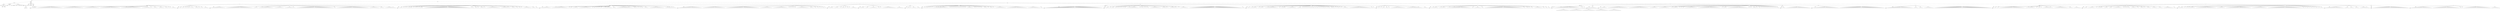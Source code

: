digraph Tree {
	"t0" [label = "TEI"];
	"t1" [label = "teiHeader"];
	"t2" [label = "fileDesc"];
	"t3" [label = "titleStmt"];
	"t4" [label = "title"];
	"t5" [label = "title"];
	"t6" [label = "author"];
	"t7" [label = "surname"];
	"t8" [label = "forename"];
	"t9" [label = "date"];
	"t10" [label = "publicationStmt"];
	"t11" [label = "publisher"];
	"t12" [label = "p"];
	"t13" [label = "p"];
	"t14" [label = "sourceDesc"];
	"t15" [label = "genre"];
	"t16" [label = "inspiration"];
	"t17" [label = "structure"];
	"t18" [label = "type"];
	"t19" [label = "periode"];
	"t20" [label = "taille"];
	"t21" [label = "permalien"];
	"t22" [label = "sources"];
	"t23" [label = "source"];
	"t24" [label = "author"];
	"t25" [label = "text"];
	"t26" [label = "profileDesc"];
	"t27" [label = "creation"];
	"t28" [label = "date"];
	"t29" [label = "date"];
	"t30" [label = "langUsage"];
	"t31" [label = "language"];
	"t32" [label = "textClass"];
	"t33" [label = "keywords"];
	"t34" [label = "term"];
	"t35" [label = "text"];
	"t36" [label = "body"];
	"t37" [label = "div1"];
	"t38" [label = "head"];
	"t39" [label = "div2"];
	"t40" [label = "head"];
	"t41" [label = "listPerson"];
	"t42" [label = "sp"];
	"t43" [label = "l"];
	"t44" [label = "l"];
	"t45" [label = "l"];
	"t46" [label = "l"];
	"t47" [label = "sp"];
	"t48" [label = "l"];
	"t49" [label = "l"];
	"t50" [label = "l"];
	"t51" [label = "l"];
	"t52" [label = "l"];
	"t53" [label = "l"];
	"t54" [label = "l"];
	"t55" [label = "l"];
	"t56" [label = "l"];
	"t57" [label = "l"];
	"t58" [label = "l"];
	"t59" [label = "l"];
	"t60" [label = "l"];
	"t61" [label = "l"];
	"t62" [label = "l"];
	"t63" [label = "l"];
	"t64" [label = "l"];
	"t65" [label = "l"];
	"t66" [label = "l"];
	"t67" [label = "l"];
	"t68" [label = "sp"];
	"t69" [label = "l"];
	"t70" [label = "l"];
	"t71" [label = "l"];
	"t72" [label = "l"];
	"t73" [label = "l"];
	"t74" [label = "l"];
	"t75" [label = "l"];
	"t76" [label = "l"];
	"t77" [label = "l"];
	"t78" [label = "l"];
	"t79" [label = "l"];
	"t80" [label = "l"];
	"t81" [label = "l"];
	"t82" [label = "l"];
	"t83" [label = "l"];
	"t84" [label = "l"];
	"t85" [label = "sp"];
	"t86" [label = "l"];
	"t87" [label = "l"];
	"t88" [label = "l"];
	"t89" [label = "l"];
	"t90" [label = "l"];
	"t91" [label = "l"];
	"t92" [label = "l"];
	"t93" [label = "l"];
	"t94" [label = "l"];
	"t95" [label = "l"];
	"t96" [label = "l"];
	"t97" [label = "l"];
	"t98" [label = "sp"];
	"t99" [label = "l"];
	"t100" [label = "l"];
	"t101" [label = "l"];
	"t102" [label = "l"];
	"t103" [label = "l"];
	"t104" [label = "l"];
	"t105" [label = "l"];
	"t106" [label = "l"];
	"t107" [label = "l"];
	"t108" [label = "l"];
	"t109" [label = "l"];
	"t110" [label = "l"];
	"t111" [label = "l"];
	"t112" [label = "l"];
	"t113" [label = "l"];
	"t114" [label = "l"];
	"t115" [label = "sp"];
	"t116" [label = "l"];
	"t117" [label = "sp"];
	"t118" [label = "l"];
	"t119" [label = "l"];
	"t120" [label = "l"];
	"t121" [label = "l"];
	"t122" [label = "l"];
	"t123" [label = "l"];
	"t124" [label = "l"];
	"t125" [label = "l"];
	"t126" [label = "l"];
	"t127" [label = "l"];
	"t128" [label = "l"];
	"t129" [label = "l"];
	"t130" [label = "l"];
	"t131" [label = "l"];
	"t132" [label = "l"];
	"t133" [label = "sp"];
	"t134" [label = "l"];
	"t135" [label = "l"];
	"t136" [label = "l"];
	"t137" [label = "l"];
	"t138" [label = "l"];
	"t139" [label = "l"];
	"t140" [label = "l"];
	"t141" [label = "l"];
	"t142" [label = "sp"];
	"t143" [label = "l"];
	"t144" [label = "sp"];
	"t145" [label = "l"];
	"t146" [label = "l"];
	"t147" [label = "l"];
	"t148" [label = "l"];
	"t149" [label = "sp"];
	"t150" [label = "l"];
	"t151" [label = "l"];
	"t152" [label = "l"];
	"t153" [label = "l"];
	"t154" [label = "l"];
	"t155" [label = "sp"];
	"t156" [label = "l"];
	"t157" [label = "l"];
	"t158" [label = "l"];
	"t159" [label = "sp"];
	"t160" [label = "l"];
	"t161" [label = "sp"];
	"t162" [label = "l"];
	"t163" [label = "sp"];
	"t164" [label = "l"];
	"t165" [label = "l"];
	"t166" [label = "l"];
	"t167" [label = "l"];
	"t168" [label = "div2"];
	"t169" [label = "head"];
	"t170" [label = "listPerson"];
	"t171" [label = "sp"];
	"t172" [label = "l"];
	"t173" [label = "l"];
	"t174" [label = "sp"];
	"t175" [label = "l"];
	"t176" [label = "l"];
	"t177" [label = "sp"];
	"t178" [label = "l"];
	"t179" [label = "sp"];
	"t180" [label = "l"];
	"t181" [label = "sp"];
	"t182" [label = "l"];
	"t183" [label = "l"];
	"t184" [label = "sp"];
	"t185" [label = "l"];
	"t186" [label = "sp"];
	"t187" [label = "l"];
	"t188" [label = "l"];
	"t189" [label = "l"];
	"t190" [label = "sp"];
	"t191" [label = "l"];
	"t192" [label = "l"];
	"t193" [label = "l"];
	"t194" [label = "l"];
	"t195" [label = "sp"];
	"t196" [label = "l"];
	"t197" [label = "sp"];
	"t198" [label = "l"];
	"t199" [label = "l"];
	"t200" [label = "sp"];
	"t201" [label = "l"];
	"t202" [label = "l"];
	"t203" [label = "l"];
	"t204" [label = "l"];
	"t205" [label = "div2"];
	"t206" [label = "head"];
	"t207" [label = "listPerson"];
	"t208" [label = "sp"];
	"t209" [label = "l"];
	"t210" [label = "l"];
	"t211" [label = "l"];
	"t212" [label = "l"];
	"t213" [label = "l"];
	"t214" [label = "l"];
	"t215" [label = "l"];
	"t216" [label = "l"];
	"t217" [label = "l"];
	"t218" [label = "l"];
	"t219" [label = "l"];
	"t220" [label = "sp"];
	"t221" [label = "l"];
	"t222" [label = "l"];
	"t223" [label = "l"];
	"t224" [label = "l"];
	"t225" [label = "l"];
	"t226" [label = "l"];
	"t227" [label = "l"];
	"t228" [label = "l"];
	"t229" [label = "l"];
	"t230" [label = "l"];
	"t231" [label = "l"];
	"t232" [label = "l"];
	"t233" [label = "l"];
	"t234" [label = "l"];
	"t235" [label = "l"];
	"t236" [label = "l"];
	"t237" [label = "l"];
	"t238" [label = "l"];
	"t239" [label = "l"];
	"t240" [label = "l"];
	"t241" [label = "l"];
	"t242" [label = "sp"];
	"t243" [label = "l"];
	"t244" [label = "l"];
	"t245" [label = "l"];
	"t246" [label = "l"];
	"t247" [label = "sp"];
	"t248" [label = "l"];
	"t249" [label = "sp"];
	"t250" [label = "l"];
	"t251" [label = "l"];
	"t252" [label = "l"];
	"t253" [label = "l"];
	"t254" [label = "l"];
	"t255" [label = "l"];
	"t256" [label = "l"];
	"t257" [label = "l"];
	"t258" [label = "l"];
	"t259" [label = "l"];
	"t260" [label = "l"];
	"t261" [label = "sp"];
	"t262" [label = "l"];
	"t263" [label = "l"];
	"t264" [label = "l"];
	"t265" [label = "l"];
	"t266" [label = "l"];
	"t267" [label = "l"];
	"t268" [label = "l"];
	"t269" [label = "l"];
	"t270" [label = "sp"];
	"t271" [label = "l"];
	"t272" [label = "l"];
	"t273" [label = "l"];
	"t274" [label = "l"];
	"t275" [label = "l"];
	"t276" [label = "l"];
	"t277" [label = "l"];
	"t278" [label = "l"];
	"t279" [label = "sp"];
	"t280" [label = "l"];
	"t281" [label = "sp"];
	"t282" [label = "l"];
	"t283" [label = "l"];
	"t284" [label = "l"];
	"t285" [label = "l"];
	"t286" [label = "l"];
	"t287" [label = "l"];
	"t288" [label = "l"];
	"t289" [label = "l"];
	"t290" [label = "l"];
	"t291" [label = "l"];
	"t292" [label = "l"];
	"t293" [label = "l"];
	"t294" [label = "l"];
	"t295" [label = "l"];
	"t296" [label = "l"];
	"t297" [label = "l"];
	"t298" [label = "l"];
	"t299" [label = "l"];
	"t300" [label = "l"];
	"t301" [label = "l"];
	"t302" [label = "l"];
	"t303" [label = "l"];
	"t304" [label = "l"];
	"t305" [label = "l"];
	"t306" [label = "l"];
	"t307" [label = "l"];
	"t308" [label = "l"];
	"t309" [label = "l"];
	"t310" [label = "l"];
	"t311" [label = "sp"];
	"t312" [label = "l"];
	"t313" [label = "l"];
	"t314" [label = "sp"];
	"t315" [label = "l"];
	"t316" [label = "l"];
	"t317" [label = "l"];
	"t318" [label = "l"];
	"t319" [label = "l"];
	"t320" [label = "l"];
	"t321" [label = "l"];
	"t322" [label = "l"];
	"t323" [label = "l"];
	"t324" [label = "l"];
	"t325" [label = "l"];
	"t326" [label = "l"];
	"t327" [label = "l"];
	"t328" [label = "l"];
	"t329" [label = "l"];
	"t330" [label = "l"];
	"t331" [label = "l"];
	"t332" [label = "l"];
	"t333" [label = "l"];
	"t334" [label = "l"];
	"t335" [label = "l"];
	"t336" [label = "l"];
	"t337" [label = "l"];
	"t338" [label = "l"];
	"t339" [label = "l"];
	"t340" [label = "sp"];
	"t341" [label = "l"];
	"t342" [label = "l"];
	"t343" [label = "l"];
	"t344" [label = "l"];
	"t345" [label = "l"];
	"t346" [label = "l"];
	"t347" [label = "l"];
	"t348" [label = "l"];
	"t349" [label = "sp"];
	"t350" [label = "l"];
	"t351" [label = "l"];
	"t352" [label = "l"];
	"t353" [label = "l"];
	"t354" [label = "sp"];
	"t355" [label = "l"];
	"t356" [label = "l"];
	"t357" [label = "l"];
	"t358" [label = "l"];
	"t359" [label = "l"];
	"t360" [label = "l"];
	"t361" [label = "l"];
	"t362" [label = "l"];
	"t363" [label = "sp"];
	"t364" [label = "l"];
	"t365" [label = "div2"];
	"t366" [label = "head"];
	"t367" [label = "listPerson"];
	"t368" [label = "sp"];
	"t369" [label = "l"];
	"t370" [label = "l"];
	"t371" [label = "l"];
	"t372" [label = "sp"];
	"t373" [label = "l"];
	"t374" [label = "sp"];
	"t375" [label = "l"];
	"t376" [label = "sp"];
	"t377" [label = "l"];
	"t378" [label = "sp"];
	"t379" [label = "l"];
	"t380" [label = "sp"];
	"t381" [label = "l"];
	"t382" [label = "l"];
	"t383" [label = "l"];
	"t384" [label = "l"];
	"t385" [label = "sp"];
	"t386" [label = "l"];
	"t387" [label = "sp"];
	"t388" [label = "l"];
	"t389" [label = "sp"];
	"t390" [label = "l"];
	"t391" [label = "sp"];
	"t392" [label = "l"];
	"t393" [label = "sp"];
	"t394" [label = "l"];
	"t395" [label = "l"];
	"t396" [label = "l"];
	"t397" [label = "l"];
	"t398" [label = "sp"];
	"t399" [label = "l"];
	"t400" [label = "l"];
	"t401" [label = "l"];
	"t402" [label = "l"];
	"t403" [label = "l"];
	"t404" [label = "l"];
	"t405" [label = "l"];
	"t406" [label = "l"];
	"t407" [label = "l"];
	"t408" [label = "l"];
	"t409" [label = "l"];
	"t410" [label = "l"];
	"t411" [label = "l"];
	"t412" [label = "l"];
	"t413" [label = "l"];
	"t414" [label = "l"];
	"t415" [label = "l"];
	"t416" [label = "l"];
	"t417" [label = "l"];
	"t418" [label = "l"];
	"t419" [label = "l"];
	"t420" [label = "l"];
	"t421" [label = "l"];
	"t422" [label = "l"];
	"t423" [label = "l"];
	"t424" [label = "l"];
	"t425" [label = "l"];
	"t426" [label = "l"];
	"t427" [label = "l"];
	"t428" [label = "l"];
	"t429" [label = "l"];
	"t430" [label = "l"];
	"t431" [label = "l"];
	"t432" [label = "l"];
	"t433" [label = "l"];
	"t434" [label = "l"];
	"t435" [label = "sp"];
	"t436" [label = "l"];
	"t437" [label = "sp"];
	"t438" [label = "l"];
	"t439" [label = "l"];
	"t440" [label = "sp"];
	"t441" [label = "l"];
	"t442" [label = "l"];
	"t443" [label = "l"];
	"t444" [label = "sp"];
	"t445" [label = "l"];
	"t446" [label = "sp"];
	"t447" [label = "l"];
	"t448" [label = "l"];
	"t449" [label = "l"];
	"t450" [label = "l"];
	"t451" [label = "sp"];
	"t452" [label = "l"];
	"t453" [label = "sp"];
	"t454" [label = "l"];
	"t455" [label = "l"];
	"t456" [label = "l"];
	"t457" [label = "l"];
	"t458" [label = "l"];
	"t459" [label = "l"];
	"t460" [label = "l"];
	"t461" [label = "l"];
	"t462" [label = "l"];
	"t463" [label = "l"];
	"t464" [label = "l"];
	"t465" [label = "sp"];
	"t466" [label = "l"];
	"t467" [label = "l"];
	"t468" [label = "l"];
	"t469" [label = "l"];
	"t470" [label = "l"];
	"t471" [label = "l"];
	"t472" [label = "l"];
	"t473" [label = "sp"];
	"t474" [label = "l"];
	"t475" [label = "sp"];
	"t476" [label = "l"];
	"t477" [label = "l"];
	"t478" [label = "l"];
	"t479" [label = "l"];
	"t480" [label = "sp"];
	"t481" [label = "l"];
	"t482" [label = "l"];
	"t483" [label = "sp"];
	"t484" [label = "l"];
	"t485" [label = "l"];
	"t486" [label = "sp"];
	"t487" [label = "l"];
	"t488" [label = "sp"];
	"t489" [label = "l"];
	"t490" [label = "l"];
	"t491" [label = "l"];
	"t492" [label = "l"];
	"t493" [label = "l"];
	"t494" [label = "l"];
	"t495" [label = "l"];
	"t496" [label = "sp"];
	"t497" [label = "l"];
	"t498" [label = "l"];
	"t499" [label = "l"];
	"t500" [label = "sp"];
	"t501" [label = "l"];
	"t502" [label = "l"];
	"t503" [label = "div1"];
	"t504" [label = "head"];
	"t505" [label = "div2"];
	"t506" [label = "head"];
	"t507" [label = "listPerson"];
	"t508" [label = "sp"];
	"t509" [label = "l"];
	"t510" [label = "l"];
	"t511" [label = "l"];
	"t512" [label = "l"];
	"t513" [label = "l"];
	"t514" [label = "l"];
	"t515" [label = "l"];
	"t516" [label = "l"];
	"t517" [label = "sp"];
	"t518" [label = "l"];
	"t519" [label = "sp"];
	"t520" [label = "l"];
	"t521" [label = "l"];
	"t522" [label = "l"];
	"t523" [label = "l"];
	"t524" [label = "l"];
	"t525" [label = "l"];
	"t526" [label = "l"];
	"t527" [label = "l"];
	"t528" [label = "l"];
	"t529" [label = "l"];
	"t530" [label = "l"];
	"t531" [label = "l"];
	"t532" [label = "sp"];
	"t533" [label = "l"];
	"t534" [label = "sp"];
	"t535" [label = "l"];
	"t536" [label = "l"];
	"t537" [label = "sp"];
	"t538" [label = "l"];
	"t539" [label = "l"];
	"t540" [label = "l"];
	"t541" [label = "l"];
	"t542" [label = "l"];
	"t543" [label = "sp"];
	"t544" [label = "l"];
	"t545" [label = "l"];
	"t546" [label = "l"];
	"t547" [label = "l"];
	"t548" [label = "l"];
	"t549" [label = "l"];
	"t550" [label = "l"];
	"t551" [label = "l"];
	"t552" [label = "l"];
	"t553" [label = "l"];
	"t554" [label = "sp"];
	"t555" [label = "l"];
	"t556" [label = "sp"];
	"t557" [label = "l"];
	"t558" [label = "l"];
	"t559" [label = "sp"];
	"t560" [label = "l"];
	"t561" [label = "sp"];
	"t562" [label = "l"];
	"t563" [label = "sp"];
	"t564" [label = "l"];
	"t565" [label = "sp"];
	"t566" [label = "l"];
	"t567" [label = "l"];
	"t568" [label = "sp"];
	"t569" [label = "l"];
	"t570" [label = "sp"];
	"t571" [label = "l"];
	"t572" [label = "l"];
	"t573" [label = "l"];
	"t574" [label = "l"];
	"t575" [label = "l"];
	"t576" [label = "l"];
	"t577" [label = "l"];
	"t578" [label = "sp"];
	"t579" [label = "l"];
	"t580" [label = "l"];
	"t581" [label = "l"];
	"t582" [label = "sp"];
	"t583" [label = "l"];
	"t584" [label = "l"];
	"t585" [label = "l"];
	"t586" [label = "l"];
	"t587" [label = "l"];
	"t588" [label = "l"];
	"t589" [label = "l"];
	"t590" [label = "l"];
	"t591" [label = "l"];
	"t592" [label = "l"];
	"t593" [label = "l"];
	"t594" [label = "l"];
	"t595" [label = "sp"];
	"t596" [label = "l"];
	"t597" [label = "sp"];
	"t598" [label = "l"];
	"t599" [label = "l"];
	"t600" [label = "l"];
	"t601" [label = "sp"];
	"t602" [label = "l"];
	"t603" [label = "sp"];
	"t604" [label = "l"];
	"t605" [label = "sp"];
	"t606" [label = "l"];
	"t607" [label = "sp"];
	"t608" [label = "l"];
	"t609" [label = "l"];
	"t610" [label = "sp"];
	"t611" [label = "l"];
	"t612" [label = "l"];
	"t613" [label = "l"];
	"t614" [label = "l"];
	"t615" [label = "sp"];
	"t616" [label = "l"];
	"t617" [label = "l"];
	"t618" [label = "l"];
	"t619" [label = "l"];
	"t620" [label = "l"];
	"t621" [label = "l"];
	"t622" [label = "l"];
	"t623" [label = "l"];
	"t624" [label = "l"];
	"t625" [label = "l"];
	"t626" [label = "l"];
	"t627" [label = "l"];
	"t628" [label = "sp"];
	"t629" [label = "l"];
	"t630" [label = "l"];
	"t631" [label = "l"];
	"t632" [label = "l"];
	"t633" [label = "l"];
	"t634" [label = "l"];
	"t635" [label = "sp"];
	"t636" [label = "l"];
	"t637" [label = "sp"];
	"t638" [label = "l"];
	"t639" [label = "sp"];
	"t640" [label = "l"];
	"t641" [label = "div2"];
	"t642" [label = "head"];
	"t643" [label = "listPerson"];
	"t644" [label = "sp"];
	"t645" [label = "l"];
	"t646" [label = "l"];
	"t647" [label = "l"];
	"t648" [label = "l"];
	"t649" [label = "l"];
	"t650" [label = "l"];
	"t651" [label = "l"];
	"t652" [label = "l"];
	"t653" [label = "l"];
	"t654" [label = "l"];
	"t655" [label = "l"];
	"t656" [label = "l"];
	"t657" [label = "l"];
	"t658" [label = "l"];
	"t659" [label = "l"];
	"t660" [label = "l"];
	"t661" [label = "l"];
	"t662" [label = "l"];
	"t663" [label = "sp"];
	"t664" [label = "l"];
	"t665" [label = "l"];
	"t666" [label = "l"];
	"t667" [label = "l"];
	"t668" [label = "l"];
	"t669" [label = "l"];
	"t670" [label = "l"];
	"t671" [label = "l"];
	"t672" [label = "l"];
	"t673" [label = "l"];
	"t674" [label = "l"];
	"t675" [label = "l"];
	"t676" [label = "l"];
	"t677" [label = "l"];
	"t678" [label = "l"];
	"t679" [label = "l"];
	"t680" [label = "l"];
	"t681" [label = "l"];
	"t682" [label = "sp"];
	"t683" [label = "l"];
	"t684" [label = "l"];
	"t685" [label = "l"];
	"t686" [label = "l"];
	"t687" [label = "l"];
	"t688" [label = "l"];
	"t689" [label = "l"];
	"t690" [label = "l"];
	"t691" [label = "l"];
	"t692" [label = "l"];
	"t693" [label = "l"];
	"t694" [label = "l"];
	"t695" [label = "l"];
	"t696" [label = "l"];
	"t697" [label = "l"];
	"t698" [label = "l"];
	"t699" [label = "l"];
	"t700" [label = "l"];
	"t701" [label = "l"];
	"t702" [label = "l"];
	"t703" [label = "l"];
	"t704" [label = "l"];
	"t705" [label = "l"];
	"t706" [label = "l"];
	"t707" [label = "l"];
	"t708" [label = "l"];
	"t709" [label = "sp"];
	"t710" [label = "l"];
	"t711" [label = "l"];
	"t712" [label = "l"];
	"t713" [label = "l"];
	"t714" [label = "l"];
	"t715" [label = "l"];
	"t716" [label = "l"];
	"t717" [label = "l"];
	"t718" [label = "l"];
	"t719" [label = "l"];
	"t720" [label = "sp"];
	"t721" [label = "l"];
	"t722" [label = "l"];
	"t723" [label = "l"];
	"t724" [label = "l"];
	"t725" [label = "l"];
	"t726" [label = "l"];
	"t727" [label = "l"];
	"t728" [label = "l"];
	"t729" [label = "l"];
	"t730" [label = "l"];
	"t731" [label = "l"];
	"t732" [label = "l"];
	"t733" [label = "sp"];
	"t734" [label = "l"];
	"t735" [label = "sp"];
	"t736" [label = "l"];
	"t737" [label = "sp"];
	"t738" [label = "l"];
	"t739" [label = "sp"];
	"t740" [label = "l"];
	"t741" [label = "sp"];
	"t742" [label = "l"];
	"t743" [label = "sp"];
	"t744" [label = "l"];
	"t745" [label = "sp"];
	"t746" [label = "l"];
	"t747" [label = "l"];
	"t748" [label = "l"];
	"t749" [label = "l"];
	"t750" [label = "l"];
	"t751" [label = "l"];
	"t752" [label = "l"];
	"t753" [label = "l"];
	"t754" [label = "l"];
	"t755" [label = "l"];
	"t756" [label = "sp"];
	"t757" [label = "l"];
	"t758" [label = "l"];
	"t759" [label = "l"];
	"t760" [label = "l"];
	"t761" [label = "sp"];
	"t762" [label = "l"];
	"t763" [label = "l"];
	"t764" [label = "sp"];
	"t765" [label = "l"];
	"t766" [label = "l"];
	"t767" [label = "sp"];
	"t768" [label = "l"];
	"t769" [label = "sp"];
	"t770" [label = "l"];
	"t771" [label = "sp"];
	"t772" [label = "l"];
	"t773" [label = "l"];
	"t774" [label = "sp"];
	"t775" [label = "l"];
	"t776" [label = "div2"];
	"t777" [label = "head"];
	"t778" [label = "listPerson"];
	"t779" [label = "sp"];
	"t780" [label = "l"];
	"t781" [label = "l"];
	"t782" [label = "l"];
	"t783" [label = "l"];
	"t784" [label = "sp"];
	"t785" [label = "l"];
	"t786" [label = "l"];
	"t787" [label = "l"];
	"t788" [label = "l"];
	"t789" [label = "sp"];
	"t790" [label = "l"];
	"t791" [label = "sp"];
	"t792" [label = "l"];
	"t793" [label = "l"];
	"t794" [label = "l"];
	"t795" [label = "l"];
	"t796" [label = "sp"];
	"t797" [label = "l"];
	"t798" [label = "sp"];
	"t799" [label = "l"];
	"t800" [label = "l"];
	"t801" [label = "sp"];
	"t802" [label = "l"];
	"t803" [label = "sp"];
	"t804" [label = "l"];
	"t805" [label = "l"];
	"t806" [label = "l"];
	"t807" [label = "l"];
	"t808" [label = "l"];
	"t809" [label = "div2"];
	"t810" [label = "head"];
	"t811" [label = "listPerson"];
	"t812" [label = "sp"];
	"t813" [label = "l"];
	"t814" [label = "l"];
	"t815" [label = "l"];
	"t816" [label = "l"];
	"t817" [label = "sp"];
	"t818" [label = "l"];
	"t819" [label = "l"];
	"t820" [label = "l"];
	"t821" [label = "sp"];
	"t822" [label = "l"];
	"t823" [label = "l"];
	"t824" [label = "l"];
	"t825" [label = "l"];
	"t826" [label = "l"];
	"t827" [label = "l"];
	"t828" [label = "l"];
	"t829" [label = "sp"];
	"t830" [label = "l"];
	"t831" [label = "l"];
	"t832" [label = "sp"];
	"t833" [label = "l"];
	"t834" [label = "sp"];
	"t835" [label = "l"];
	"t836" [label = "l"];
	"t837" [label = "l"];
	"t838" [label = "l"];
	"t839" [label = "l"];
	"t840" [label = "l"];
	"t841" [label = "l"];
	"t842" [label = "l"];
	"t843" [label = "l"];
	"t844" [label = "l"];
	"t845" [label = "l"];
	"t846" [label = "sp"];
	"t847" [label = "l"];
	"t848" [label = "l"];
	"t849" [label = "l"];
	"t850" [label = "l"];
	"t851" [label = "l"];
	"t852" [label = "l"];
	"t853" [label = "div2"];
	"t854" [label = "head"];
	"t855" [label = "listPerson"];
	"t856" [label = "sp"];
	"t857" [label = "l"];
	"t858" [label = "l"];
	"t859" [label = "l"];
	"t860" [label = "sp"];
	"t861" [label = "l"];
	"t862" [label = "sp"];
	"t863" [label = "l"];
	"t864" [label = "l"];
	"t865" [label = "l"];
	"t866" [label = "l"];
	"t867" [label = "sp"];
	"t868" [label = "l"];
	"t869" [label = "l"];
	"t870" [label = "l"];
	"t871" [label = "div2"];
	"t872" [label = "head"];
	"t873" [label = "listPerson"];
	"t874" [label = "sp"];
	"t875" [label = "l"];
	"t876" [label = "sp"];
	"t877" [label = "l"];
	"t878" [label = "sp"];
	"t879" [label = "l"];
	"t880" [label = "l"];
	"t881" [label = "sp"];
	"t882" [label = "l"];
	"t883" [label = "sp"];
	"t884" [label = "l"];
	"t885" [label = "sp"];
	"t886" [label = "l"];
	"t887" [label = "sp"];
	"t888" [label = "l"];
	"t889" [label = "sp"];
	"t890" [label = "l"];
	"t891" [label = "sp"];
	"t892" [label = "l"];
	"t893" [label = "sp"];
	"t894" [label = "l"];
	"t895" [label = "l"];
	"t896" [label = "l"];
	"t897" [label = "l"];
	"t898" [label = "l"];
	"t899" [label = "l"];
	"t900" [label = "l"];
	"t901" [label = "l"];
	"t902" [label = "l"];
	"t903" [label = "l"];
	"t904" [label = "sp"];
	"t905" [label = "l"];
	"t906" [label = "sp"];
	"t907" [label = "l"];
	"t908" [label = "sp"];
	"t909" [label = "l"];
	"t910" [label = "sp"];
	"t911" [label = "l"];
	"t912" [label = "sp"];
	"t913" [label = "l"];
	"t914" [label = "sp"];
	"t915" [label = "l"];
	"t916" [label = "sp"];
	"t917" [label = "l"];
	"t918" [label = "sp"];
	"t919" [label = "l"];
	"t920" [label = "sp"];
	"t921" [label = "l"];
	"t922" [label = "sp"];
	"t923" [label = "l"];
	"t924" [label = "sp"];
	"t925" [label = "l"];
	"t926" [label = "sp"];
	"t927" [label = "l"];
	"t928" [label = "sp"];
	"t929" [label = "l"];
	"t930" [label = "sp"];
	"t931" [label = "l"];
	"t932" [label = "l"];
	"t933" [label = "l"];
	"t934" [label = "l"];
	"t935" [label = "l"];
	"t936" [label = "l"];
	"t937" [label = "sp"];
	"t938" [label = "l"];
	"t939" [label = "l"];
	"t940" [label = "sp"];
	"t941" [label = "l"];
	"t942" [label = "sp"];
	"t943" [label = "l"];
	"t944" [label = "sp"];
	"t945" [label = "l"];
	"t946" [label = "sp"];
	"t947" [label = "l"];
	"t948" [label = "l"];
	"t949" [label = "sp"];
	"t950" [label = "l"];
	"t951" [label = "l"];
	"t952" [label = "l"];
	"t953" [label = "l"];
	"t954" [label = "sp"];
	"t955" [label = "l"];
	"t956" [label = "sp"];
	"t957" [label = "l"];
	"t958" [label = "l"];
	"t959" [label = "l"];
	"t960" [label = "sp"];
	"t961" [label = "l"];
	"t962" [label = "sp"];
	"t963" [label = "l"];
	"t964" [label = "l"];
	"t965" [label = "l"];
	"t966" [label = "l"];
	"t967" [label = "l"];
	"t968" [label = "l"];
	"t969" [label = "l"];
	"t970" [label = "l"];
	"t971" [label = "l"];
	"t972" [label = "sp"];
	"t973" [label = "l"];
	"t974" [label = "l"];
	"t975" [label = "l"];
	"t976" [label = "l"];
	"t977" [label = "l"];
	"t978" [label = "l"];
	"t979" [label = "l"];
	"t980" [label = "l"];
	"t981" [label = "l"];
	"t982" [label = "l"];
	"t983" [label = "l"];
	"t984" [label = "l"];
	"t985" [label = "l"];
	"t986" [label = "l"];
	"t987" [label = "l"];
	"t988" [label = "l"];
	"t989" [label = "sp"];
	"t990" [label = "l"];
	"t991" [label = "l"];
	"t992" [label = "l"];
	"t993" [label = "l"];
	"t994" [label = "l"];
	"t995" [label = "l"];
	"t996" [label = "l"];
	"t997" [label = "l"];
	"t998" [label = "l"];
	"t999" [label = "l"];
	"t1000" [label = "sp"];
	"t1001" [label = "l"];
	"t1002" [label = "l"];
	"t1003" [label = "div1"];
	"t1004" [label = "head"];
	"t1005" [label = "div2"];
	"t1006" [label = "head"];
	"t1007" [label = "listPerson"];
	"t1008" [label = "sp"];
	"t1009" [label = "l"];
	"t1010" [label = "l"];
	"t1011" [label = "l"];
	"t1012" [label = "l"];
	"t1013" [label = "l"];
	"t1014" [label = "l"];
	"t1015" [label = "l"];
	"t1016" [label = "l"];
	"t1017" [label = "l"];
	"t1018" [label = "l"];
	"t1019" [label = "l"];
	"t1020" [label = "l"];
	"t1021" [label = "l"];
	"t1022" [label = "l"];
	"t1023" [label = "l"];
	"t1024" [label = "l"];
	"t1025" [label = "l"];
	"t1026" [label = "l"];
	"t1027" [label = "l"];
	"t1028" [label = "l"];
	"t1029" [label = "l"];
	"t1030" [label = "l"];
	"t1031" [label = "l"];
	"t1032" [label = "l"];
	"t1033" [label = "l"];
	"t1034" [label = "l"];
	"t1035" [label = "l"];
	"t1036" [label = "l"];
	"t1037" [label = "l"];
	"t1038" [label = "l"];
	"t1039" [label = "l"];
	"t1040" [label = "l"];
	"t1041" [label = "l"];
	"t1042" [label = "l"];
	"t1043" [label = "l"];
	"t1044" [label = "l"];
	"t1045" [label = "l"];
	"t1046" [label = "l"];
	"t1047" [label = "l"];
	"t1048" [label = "l"];
	"t1049" [label = "l"];
	"t1050" [label = "l"];
	"t1051" [label = "l"];
	"t1052" [label = "l"];
	"t1053" [label = "div2"];
	"t1054" [label = "head"];
	"t1055" [label = "listPerson"];
	"t1056" [label = "sp"];
	"t1057" [label = "l"];
	"t1058" [label = "l"];
	"t1059" [label = "l"];
	"t1060" [label = "sp"];
	"t1061" [label = "l"];
	"t1062" [label = "sp"];
	"t1063" [label = "l"];
	"t1064" [label = "l"];
	"t1065" [label = "l"];
	"t1066" [label = "sp"];
	"t1067" [label = "l"];
	"t1068" [label = "l"];
	"t1069" [label = "sp"];
	"t1070" [label = "l"];
	"t1071" [label = "sp"];
	"t1072" [label = "l"];
	"t1073" [label = "sp"];
	"t1074" [label = "l"];
	"t1075" [label = "sp"];
	"t1076" [label = "l"];
	"t1077" [label = "sp"];
	"t1078" [label = "l"];
	"t1079" [label = "sp"];
	"t1080" [label = "l"];
	"t1081" [label = "l"];
	"t1082" [label = "sp"];
	"t1083" [label = "l"];
	"t1084" [label = "sp"];
	"t1085" [label = "l"];
	"t1086" [label = "l"];
	"t1087" [label = "l"];
	"t1088" [label = "l"];
	"t1089" [label = "l"];
	"t1090" [label = "l"];
	"t1091" [label = "l"];
	"t1092" [label = "l"];
	"t1093" [label = "l"];
	"t1094" [label = "sp"];
	"t1095" [label = "l"];
	"t1096" [label = "sp"];
	"t1097" [label = "l"];
	"t1098" [label = "sp"];
	"t1099" [label = "l"];
	"t1100" [label = "l"];
	"t1101" [label = "sp"];
	"t1102" [label = "l"];
	"t1103" [label = "sp"];
	"t1104" [label = "l"];
	"t1105" [label = "sp"];
	"t1106" [label = "l"];
	"t1107" [label = "l"];
	"t1108" [label = "sp"];
	"t1109" [label = "l"];
	"t1110" [label = "l"];
	"t1111" [label = "l"];
	"t1112" [label = "l"];
	"t1113" [label = "l"];
	"t1114" [label = "l"];
	"t1115" [label = "l"];
	"t1116" [label = "l"];
	"t1117" [label = "l"];
	"t1118" [label = "sp"];
	"t1119" [label = "l"];
	"t1120" [label = "l"];
	"t1121" [label = "l"];
	"t1122" [label = "l"];
	"t1123" [label = "l"];
	"t1124" [label = "sp"];
	"t1125" [label = "l"];
	"t1126" [label = "sp"];
	"t1127" [label = "l"];
	"t1128" [label = "l"];
	"t1129" [label = "l"];
	"t1130" [label = "l"];
	"t1131" [label = "l"];
	"t1132" [label = "l"];
	"t1133" [label = "sp"];
	"t1134" [label = "l"];
	"t1135" [label = "sp"];
	"t1136" [label = "l"];
	"t1137" [label = "sp"];
	"t1138" [label = "l"];
	"t1139" [label = "l"];
	"t1140" [label = "l"];
	"t1141" [label = "l"];
	"t1142" [label = "l"];
	"t1143" [label = "l"];
	"t1144" [label = "l"];
	"t1145" [label = "sp"];
	"t1146" [label = "l"];
	"t1147" [label = "l"];
	"t1148" [label = "l"];
	"t1149" [label = "l"];
	"t1150" [label = "l"];
	"t1151" [label = "l"];
	"t1152" [label = "l"];
	"t1153" [label = "l"];
	"t1154" [label = "l"];
	"t1155" [label = "l"];
	"t1156" [label = "l"];
	"t1157" [label = "l"];
	"t1158" [label = "l"];
	"t1159" [label = "l"];
	"t1160" [label = "l"];
	"t1161" [label = "l"];
	"t1162" [label = "l"];
	"t1163" [label = "l"];
	"t1164" [label = "l"];
	"t1165" [label = "l"];
	"t1166" [label = "l"];
	"t1167" [label = "l"];
	"t1168" [label = "l"];
	"t1169" [label = "l"];
	"t1170" [label = "l"];
	"t1171" [label = "l"];
	"t1172" [label = "l"];
	"t1173" [label = "l"];
	"t1174" [label = "l"];
	"t1175" [label = "l"];
	"t1176" [label = "l"];
	"t1177" [label = "l"];
	"t1178" [label = "l"];
	"t1179" [label = "l"];
	"t1180" [label = "l"];
	"t1181" [label = "l"];
	"t1182" [label = "l"];
	"t1183" [label = "l"];
	"t1184" [label = "l"];
	"t1185" [label = "l"];
	"t1186" [label = "l"];
	"t1187" [label = "sp"];
	"t1188" [label = "l"];
	"t1189" [label = "l"];
	"t1190" [label = "div2"];
	"t1191" [label = "head"];
	"t1192" [label = "listPerson"];
	"t1193" [label = "sp"];
	"t1194" [label = "l"];
	"t1195" [label = "l"];
	"t1196" [label = "sp"];
	"t1197" [label = "l"];
	"t1198" [label = "sp"];
	"t1199" [label = "l"];
	"t1200" [label = "l"];
	"t1201" [label = "l"];
	"t1202" [label = "l"];
	"t1203" [label = "l"];
	"t1204" [label = "sp"];
	"t1205" [label = "l"];
	"t1206" [label = "sp"];
	"t1207" [label = "l"];
	"t1208" [label = "l"];
	"t1209" [label = "l"];
	"t1210" [label = "l"];
	"t1211" [label = "sp"];
	"t1212" [label = "l"];
	"t1213" [label = "sp"];
	"t1214" [label = "l"];
	"t1215" [label = "l"];
	"t1216" [label = "l"];
	"t1217" [label = "l"];
	"t1218" [label = "l"];
	"t1219" [label = "l"];
	"t1220" [label = "l"];
	"t1221" [label = "l"];
	"t1222" [label = "l"];
	"t1223" [label = "l"];
	"t1224" [label = "sp"];
	"t1225" [label = "l"];
	"t1226" [label = "sp"];
	"t1227" [label = "l"];
	"t1228" [label = "sp"];
	"t1229" [label = "l"];
	"t1230" [label = "l"];
	"t1231" [label = "l"];
	"t1232" [label = "l"];
	"t1233" [label = "sp"];
	"t1234" [label = "l"];
	"t1235" [label = "l"];
	"t1236" [label = "l"];
	"t1237" [label = "l"];
	"t1238" [label = "l"];
	"t1239" [label = "l"];
	"t1240" [label = "l"];
	"t1241" [label = "l"];
	"t1242" [label = "sp"];
	"t1243" [label = "l"];
	"t1244" [label = "l"];
	"t1245" [label = "l"];
	"t1246" [label = "l"];
	"t1247" [label = "sp"];
	"t1248" [label = "l"];
	"t1249" [label = "sp"];
	"t1250" [label = "l"];
	"t1251" [label = "sp"];
	"t1252" [label = "l"];
	"t1253" [label = "sp"];
	"t1254" [label = "l"];
	"t1255" [label = "sp"];
	"t1256" [label = "l"];
	"t1257" [label = "sp"];
	"t1258" [label = "l"];
	"t1259" [label = "sp"];
	"t1260" [label = "l"];
	"t1261" [label = "sp"];
	"t1262" [label = "l"];
	"t1263" [label = "sp"];
	"t1264" [label = "l"];
	"t1265" [label = "l"];
	"t1266" [label = "sp"];
	"t1267" [label = "l"];
	"t1268" [label = "sp"];
	"t1269" [label = "l"];
	"t1270" [label = "l"];
	"t1271" [label = "sp"];
	"t1272" [label = "l"];
	"t1273" [label = "sp"];
	"t1274" [label = "l"];
	"t1275" [label = "sp"];
	"t1276" [label = "l"];
	"t1277" [label = "sp"];
	"t1278" [label = "l"];
	"t1279" [label = "l"];
	"t1280" [label = "sp"];
	"t1281" [label = "l"];
	"t1282" [label = "sp"];
	"t1283" [label = "l"];
	"t1284" [label = "sp"];
	"t1285" [label = "l"];
	"t1286" [label = "l"];
	"t1287" [label = "sp"];
	"t1288" [label = "l"];
	"t1289" [label = "l"];
	"t1290" [label = "l"];
	"t1291" [label = "sp"];
	"t1292" [label = "l"];
	"t1293" [label = "sp"];
	"t1294" [label = "l"];
	"t1295" [label = "sp"];
	"t1296" [label = "l"];
	"t1297" [label = "l"];
	"t1298" [label = "sp"];
	"t1299" [label = "l"];
	"t1300" [label = "sp"];
	"t1301" [label = "l"];
	"t1302" [label = "sp"];
	"t1303" [label = "l"];
	"t1304" [label = "l"];
	"t1305" [label = "l"];
	"t1306" [label = "l"];
	"t1307" [label = "l"];
	"t1308" [label = "sp"];
	"t1309" [label = "l"];
	"t1310" [label = "l"];
	"t1311" [label = "l"];
	"t1312" [label = "l"];
	"t1313" [label = "l"];
	"t1314" [label = "l"];
	"t1315" [label = "l"];
	"t1316" [label = "l"];
	"t1317" [label = "l"];
	"t1318" [label = "l"];
	"t1319" [label = "l"];
	"t1320" [label = "l"];
	"t1321" [label = "l"];
	"t1322" [label = "l"];
	"t1323" [label = "l"];
	"t1324" [label = "l"];
	"t1325" [label = "l"];
	"t1326" [label = "sp"];
	"t1327" [label = "l"];
	"t1328" [label = "l"];
	"t1329" [label = "sp"];
	"t1330" [label = "l"];
	"t1331" [label = "div2"];
	"t1332" [label = "head"];
	"t1333" [label = "listPerson"];
	"t1334" [label = "sp"];
	"t1335" [label = "l"];
	"t1336" [label = "sp"];
	"t1337" [label = "l"];
	"t1338" [label = "sp"];
	"t1339" [label = "l"];
	"t1340" [label = "sp"];
	"t1341" [label = "l"];
	"t1342" [label = "l"];
	"t1343" [label = "l"];
	"t1344" [label = "sp"];
	"t1345" [label = "l"];
	"t1346" [label = "l"];
	"t1347" [label = "l"];
	"t1348" [label = "sp"];
	"t1349" [label = "l"];
	"t1350" [label = "sp"];
	"t1351" [label = "l"];
	"t1352" [label = "l"];
	"t1353" [label = "l"];
	"t1354" [label = "l"];
	"t1355" [label = "l"];
	"t1356" [label = "l"];
	"t1357" [label = "l"];
	"t1358" [label = "l"];
	"t1359" [label = "l"];
	"t1360" [label = "l"];
	"t1361" [label = "l"];
	"t1362" [label = "l"];
	"t1363" [label = "sp"];
	"t1364" [label = "l"];
	"t1365" [label = "l"];
	"t1366" [label = "l"];
	"t1367" [label = "l"];
	"t1368" [label = "l"];
	"t1369" [label = "l"];
	"t1370" [label = "l"];
	"t1371" [label = "l"];
	"t1372" [label = "l"];
	"t1373" [label = "l"];
	"t1374" [label = "l"];
	"t1375" [label = "l"];
	"t1376" [label = "sp"];
	"t1377" [label = "l"];
	"t1378" [label = "sp"];
	"t1379" [label = "l"];
	"t1380" [label = "l"];
	"t1381" [label = "l"];
	"t1382" [label = "l"];
	"t1383" [label = "div2"];
	"t1384" [label = "head"];
	"t1385" [label = "listPerson"];
	"t1386" [label = "sp"];
	"t1387" [label = "l"];
	"t1388" [label = "sp"];
	"t1389" [label = "l"];
	"t1390" [label = "l"];
	"t1391" [label = "l"];
	"t1392" [label = "l"];
	"t1393" [label = "l"];
	"t1394" [label = "sp"];
	"t1395" [label = "l"];
	"t1396" [label = "sp"];
	"t1397" [label = "l"];
	"t1398" [label = "l"];
	"t1399" [label = "l"];
	"t1400" [label = "l"];
	"t1401" [label = "l"];
	"t1402" [label = "sp"];
	"t1403" [label = "l"];
	"t1404" [label = "sp"];
	"t1405" [label = "l"];
	"t1406" [label = "sp"];
	"t1407" [label = "l"];
	"t1408" [label = "l"];
	"t1409" [label = "l"];
	"t1410" [label = "l"];
	"t1411" [label = "l"];
	"t1412" [label = "l"];
	"t1413" [label = "l"];
	"t1414" [label = "l"];
	"t1415" [label = "l"];
	"t1416" [label = "l"];
	"t1417" [label = "l"];
	"t1418" [label = "l"];
	"t1419" [label = "l"];
	"t1420" [label = "l"];
	"t1421" [label = "l"];
	"t1422" [label = "l"];
	"t1423" [label = "l"];
	"t1424" [label = "sp"];
	"t1425" [label = "l"];
	"t1426" [label = "l"];
	"t1427" [label = "sp"];
	"t1428" [label = "l"];
	"t1429" [label = "l"];
	"t1430" [label = "l"];
	"t1431" [label = "l"];
	"t1432" [label = "l"];
	"t1433" [label = "l"];
	"t1434" [label = "sp"];
	"t1435" [label = "l"];
	"t1436" [label = "l"];
	"t1437" [label = "sp"];
	"t1438" [label = "l"];
	"t1439" [label = "l"];
	"t1440" [label = "l"];
	"t1441" [label = "l"];
	"t1442" [label = "l"];
	"t1443" [label = "l"];
	"t1444" [label = "l"];
	"t1445" [label = "l"];
	"t1446" [label = "l"];
	"t1447" [label = "l"];
	"t1448" [label = "l"];
	"t1449" [label = "l"];
	"t1450" [label = "l"];
	"t1451" [label = "l"];
	"t1452" [label = "l"];
	"t1453" [label = "l"];
	"t1454" [label = "l"];
	"t1455" [label = "l"];
	"t1456" [label = "l"];
	"t1457" [label = "l"];
	"t1458" [label = "l"];
	"t1459" [label = "l"];
	"t1460" [label = "l"];
	"t1461" [label = "l"];
	"t1462" [label = "l"];
	"t1463" [label = "l"];
	"t1464" [label = "l"];
	"t1465" [label = "l"];
	"t1466" [label = "l"];
	"t1467" [label = "l"];
	"t1468" [label = "sp"];
	"t1469" [label = "l"];
	"t1470" [label = "l"];
	"t1471" [label = "sp"];
	"t1472" [label = "l"];
	"t1473" [label = "l"];
	"t1474" [label = "l"];
	"t1475" [label = "sp"];
	"t1476" [label = "l"];
	"t1477" [label = "sp"];
	"t1478" [label = "l"];
	"t1479" [label = "l"];
	"t1480" [label = "sp"];
	"t1481" [label = "l"];
	"t1482" [label = "l"];
	"t1483" [label = "l"];
	"t1484" [label = "l"];
	"t1485" [label = "l"];
	"t1486" [label = "l"];
	"t1487" [label = "l"];
	"t1488" [label = "sp"];
	"t1489" [label = "l"];
	"t1490" [label = "l"];
	"t1491" [label = "sp"];
	"t1492" [label = "l"];
	"t1493" [label = "l"];
	"t1494" [label = "sp"];
	"t1495" [label = "l"];
	"t1496" [label = "l"];
	"t1497" [label = "div1"];
	"t1498" [label = "head"];
	"t1499" [label = "div2"];
	"t1500" [label = "head"];
	"t1501" [label = "listPerson"];
	"t1502" [label = "sp"];
	"t1503" [label = "l"];
	"t1504" [label = "sp"];
	"t1505" [label = "l"];
	"t1506" [label = "sp"];
	"t1507" [label = "l"];
	"t1508" [label = "l"];
	"t1509" [label = "l"];
	"t1510" [label = "l"];
	"t1511" [label = "l"];
	"t1512" [label = "l"];
	"t1513" [label = "l"];
	"t1514" [label = "l"];
	"t1515" [label = "l"];
	"t1516" [label = "l"];
	"t1517" [label = "l"];
	"t1518" [label = "l"];
	"t1519" [label = "l"];
	"t1520" [label = "l"];
	"t1521" [label = "l"];
	"t1522" [label = "l"];
	"t1523" [label = "l"];
	"t1524" [label = "l"];
	"t1525" [label = "l"];
	"t1526" [label = "sp"];
	"t1527" [label = "l"];
	"t1528" [label = "sp"];
	"t1529" [label = "l"];
	"t1530" [label = "l"];
	"t1531" [label = "sp"];
	"t1532" [label = "l"];
	"t1533" [label = "div2"];
	"t1534" [label = "head"];
	"t1535" [label = "listPerson"];
	"t1536" [label = "sp"];
	"t1537" [label = "lg"];
	"t1538" [label = "lg"];
	"t1539" [label = "l"];
	"t1540" [label = "l"];
	"t1541" [label = "l"];
	"t1542" [label = "l"];
	"t1543" [label = "l"];
	"t1544" [label = "l"];
	"t1545" [label = "l"];
	"t1546" [label = "l"];
	"t1547" [label = "l"];
	"t1548" [label = "l"];
	"t1549" [label = "lg"];
	"t1550" [label = "l"];
	"t1551" [label = "l"];
	"t1552" [label = "l"];
	"t1553" [label = "l"];
	"t1554" [label = "l"];
	"t1555" [label = "l"];
	"t1556" [label = "l"];
	"t1557" [label = "l"];
	"t1558" [label = "l"];
	"t1559" [label = "l"];
	"t1560" [label = "lg"];
	"t1561" [label = "l"];
	"t1562" [label = "l"];
	"t1563" [label = "l"];
	"t1564" [label = "l"];
	"t1565" [label = "l"];
	"t1566" [label = "l"];
	"t1567" [label = "l"];
	"t1568" [label = "l"];
	"t1569" [label = "l"];
	"t1570" [label = "l"];
	"t1571" [label = "lg"];
	"t1572" [label = "l"];
	"t1573" [label = "l"];
	"t1574" [label = "l"];
	"t1575" [label = "l"];
	"t1576" [label = "l"];
	"t1577" [label = "l"];
	"t1578" [label = "l"];
	"t1579" [label = "l"];
	"t1580" [label = "l"];
	"t1581" [label = "l"];
	"t1582" [label = "lg"];
	"t1583" [label = "l"];
	"t1584" [label = "l"];
	"t1585" [label = "l"];
	"t1586" [label = "l"];
	"t1587" [label = "l"];
	"t1588" [label = "l"];
	"t1589" [label = "l"];
	"t1590" [label = "l"];
	"t1591" [label = "l"];
	"t1592" [label = "l"];
	"t1593" [label = "l"];
	"t1594" [label = "l"];
	"t1595" [label = "l"];
	"t1596" [label = "l"];
	"t1597" [label = "l"];
	"t1598" [label = "l"];
	"t1599" [label = "div2"];
	"t1600" [label = "head"];
	"t1601" [label = "listPerson"];
	"t1602" [label = "sp"];
	"t1603" [label = "l"];
	"t1604" [label = "l"];
	"t1605" [label = "l"];
	"t1606" [label = "l"];
	"t1607" [label = "l"];
	"t1608" [label = "l"];
	"t1609" [label = "sp"];
	"t1610" [label = "l"];
	"t1611" [label = "l"];
	"t1612" [label = "l"];
	"t1613" [label = "l"];
	"t1614" [label = "l"];
	"t1615" [label = "l"];
	"t1616" [label = "l"];
	"t1617" [label = "l"];
	"t1618" [label = "l"];
	"t1619" [label = "l"];
	"t1620" [label = "l"];
	"t1621" [label = "l"];
	"t1622" [label = "l"];
	"t1623" [label = "l"];
	"t1624" [label = "l"];
	"t1625" [label = "l"];
	"t1626" [label = "sp"];
	"t1627" [label = "l"];
	"t1628" [label = "l"];
	"t1629" [label = "l"];
	"t1630" [label = "l"];
	"t1631" [label = "l"];
	"t1632" [label = "l"];
	"t1633" [label = "l"];
	"t1634" [label = "l"];
	"t1635" [label = "l"];
	"t1636" [label = "l"];
	"t1637" [label = "l"];
	"t1638" [label = "l"];
	"t1639" [label = "l"];
	"t1640" [label = "l"];
	"t1641" [label = "l"];
	"t1642" [label = "l"];
	"t1643" [label = "sp"];
	"t1644" [label = "l"];
	"t1645" [label = "l"];
	"t1646" [label = "l"];
	"t1647" [label = "l"];
	"t1648" [label = "l"];
	"t1649" [label = "l"];
	"t1650" [label = "l"];
	"t1651" [label = "sp"];
	"t1652" [label = "l"];
	"t1653" [label = "l"];
	"t1654" [label = "l"];
	"t1655" [label = "l"];
	"t1656" [label = "l"];
	"t1657" [label = "l"];
	"t1658" [label = "l"];
	"t1659" [label = "l"];
	"t1660" [label = "l"];
	"t1661" [label = "sp"];
	"t1662" [label = "l"];
	"t1663" [label = "sp"];
	"t1664" [label = "l"];
	"t1665" [label = "l"];
	"t1666" [label = "l"];
	"t1667" [label = "l"];
	"t1668" [label = "l"];
	"t1669" [label = "l"];
	"t1670" [label = "sp"];
	"t1671" [label = "l"];
	"t1672" [label = "sp"];
	"t1673" [label = "l"];
	"t1674" [label = "sp"];
	"t1675" [label = "l"];
	"t1676" [label = "l"];
	"t1677" [label = "sp"];
	"t1678" [label = "l"];
	"t1679" [label = "l"];
	"t1680" [label = "l"];
	"t1681" [label = "l"];
	"t1682" [label = "l"];
	"t1683" [label = "l"];
	"t1684" [label = "l"];
	"t1685" [label = "l"];
	"t1686" [label = "l"];
	"t1687" [label = "l"];
	"t1688" [label = "sp"];
	"t1689" [label = "l"];
	"t1690" [label = "l"];
	"t1691" [label = "l"];
	"t1692" [label = "l"];
	"t1693" [label = "l"];
	"t1694" [label = "l"];
	"t1695" [label = "l"];
	"t1696" [label = "l"];
	"t1697" [label = "l"];
	"t1698" [label = "l"];
	"t1699" [label = "l"];
	"t1700" [label = "l"];
	"t1701" [label = "l"];
	"t1702" [label = "l"];
	"t1703" [label = "l"];
	"t1704" [label = "l"];
	"t1705" [label = "l"];
	"t1706" [label = "l"];
	"t1707" [label = "sp"];
	"t1708" [label = "l"];
	"t1709" [label = "sp"];
	"t1710" [label = "l"];
	"t1711" [label = "l"];
	"t1712" [label = "l"];
	"t1713" [label = "l"];
	"t1714" [label = "sp"];
	"t1715" [label = "l"];
	"t1716" [label = "l"];
	"t1717" [label = "l"];
	"t1718" [label = "l"];
	"t1719" [label = "l"];
	"t1720" [label = "l"];
	"t1721" [label = "l"];
	"t1722" [label = "l"];
	"t1723" [label = "l"];
	"t1724" [label = "l"];
	"t1725" [label = "l"];
	"t1726" [label = "l"];
	"t1727" [label = "l"];
	"t1728" [label = "l"];
	"t1729" [label = "l"];
	"t1730" [label = "l"];
	"t1731" [label = "sp"];
	"t1732" [label = "l"];
	"t1733" [label = "sp"];
	"t1734" [label = "l"];
	"t1735" [label = "sp"];
	"t1736" [label = "l"];
	"t1737" [label = "sp"];
	"t1738" [label = "l"];
	"t1739" [label = "l"];
	"t1740" [label = "l"];
	"t1741" [label = "l"];
	"t1742" [label = "sp"];
	"t1743" [label = "l"];
	"t1744" [label = "sp"];
	"t1745" [label = "l"];
	"t1746" [label = "l"];
	"t1747" [label = "sp"];
	"t1748" [label = "l"];
	"t1749" [label = "sp"];
	"t1750" [label = "l"];
	"t1751" [label = "sp"];
	"t1752" [label = "l"];
	"t1753" [label = "sp"];
	"t1754" [label = "l"];
	"t1755" [label = "sp"];
	"t1756" [label = "l"];
	"t1757" [label = "sp"];
	"t1758" [label = "l"];
	"t1759" [label = "sp"];
	"t1760" [label = "l"];
	"t1761" [label = "sp"];
	"t1762" [label = "l"];
	"t1763" [label = "sp"];
	"t1764" [label = "l"];
	"t1765" [label = "sp"];
	"t1766" [label = "l"];
	"t1767" [label = "sp"];
	"t1768" [label = "l"];
	"t1769" [label = "sp"];
	"t1770" [label = "l"];
	"t1771" [label = "sp"];
	"t1772" [label = "l"];
	"t1773" [label = "l"];
	"t1774" [label = "div2"];
	"t1775" [label = "head"];
	"t1776" [label = "listPerson"];
	"t1777" [label = "sp"];
	"t1778" [label = "l"];
	"t1779" [label = "l"];
	"t1780" [label = "l"];
	"t1781" [label = "sp"];
	"t1782" [label = "l"];
	"t1783" [label = "l"];
	"t1784" [label = "l"];
	"t1785" [label = "l"];
	"t1786" [label = "l"];
	"t1787" [label = "l"];
	"t1788" [label = "l"];
	"t1789" [label = "l"];
	"t1790" [label = "l"];
	"t1791" [label = "l"];
	"t1792" [label = "l"];
	"t1793" [label = "l"];
	"t1794" [label = "l"];
	"t1795" [label = "l"];
	"t1796" [label = "l"];
	"t1797" [label = "l"];
	"t1798" [label = "l"];
	"t1799" [label = "l"];
	"t1800" [label = "l"];
	"t1801" [label = "div2"];
	"t1802" [label = "head"];
	"t1803" [label = "listPerson"];
	"t1804" [label = "sp"];
	"t1805" [label = "l"];
	"t1806" [label = "l"];
	"t1807" [label = "l"];
	"t1808" [label = "l"];
	"t1809" [label = "l"];
	"t1810" [label = "l"];
	"t1811" [label = "l"];
	"t1812" [label = "l"];
	"t1813" [label = "l"];
	"t1814" [label = "l"];
	"t1815" [label = "l"];
	"t1816" [label = "l"];
	"t1817" [label = "l"];
	"t1818" [label = "l"];
	"t1819" [label = "l"];
	"t1820" [label = "l"];
	"t1821" [label = "l"];
	"t1822" [label = "l"];
	"t1823" [label = "l"];
	"t1824" [label = "l"];
	"t1825" [label = "sp"];
	"t1826" [label = "l"];
	"t1827" [label = "l"];
	"t1828" [label = "l"];
	"t1829" [label = "l"];
	"t1830" [label = "l"];
	"t1831" [label = "l"];
	"t1832" [label = "l"];
	"t1833" [label = "l"];
	"t1834" [label = "l"];
	"t1835" [label = "l"];
	"t1836" [label = "l"];
	"t1837" [label = "l"];
	"t1838" [label = "l"];
	"t1839" [label = "l"];
	"t1840" [label = "l"];
	"t1841" [label = "l"];
	"t1842" [label = "l"];
	"t1843" [label = "l"];
	"t1844" [label = "l"];
	"t1845" [label = "l"];
	"t1846" [label = "l"];
	"t1847" [label = "l"];
	"t1848" [label = "l"];
	"t1849" [label = "l"];
	"t1850" [label = "l"];
	"t1851" [label = "l"];
	"t1852" [label = "l"];
	"t1853" [label = "l"];
	"t1854" [label = "l"];
	"t1855" [label = "l"];
	"t1856" [label = "l"];
	"t1857" [label = "l"];
	"t1858" [label = "l"];
	"t1859" [label = "l"];
	"t1860" [label = "l"];
	"t1861" [label = "div2"];
	"t1862" [label = "head"];
	"t1863" [label = "listPerson"];
	"t1864" [label = "sp"];
	"t1865" [label = "l"];
	"t1866" [label = "l"];
	"t1867" [label = "l"];
	"t1868" [label = "l"];
	"t1869" [label = "l"];
	"t1870" [label = "l"];
	"t1871" [label = "l"];
	"t1872" [label = "l"];
	"t1873" [label = "l"];
	"t1874" [label = "l"];
	"t1875" [label = "l"];
	"t1876" [label = "l"];
	"t1877" [label = "l"];
	"t1878" [label = "l"];
	"t1879" [label = "l"];
	"t1880" [label = "l"];
	"t1881" [label = "l"];
	"t1882" [label = "l"];
	"t1883" [label = "l"];
	"t1884" [label = "l"];
	"t1885" [label = "sp"];
	"t1886" [label = "l"];
	"t1887" [label = "l"];
	"t1888" [label = "l"];
	"t1889" [label = "l"];
	"t1890" [label = "sp"];
	"t1891" [label = "l"];
	"t1892" [label = "l"];
	"t1893" [label = "l"];
	"t1894" [label = "l"];
	"t1895" [label = "sp"];
	"t1896" [label = "l"];
	"t1897" [label = "l"];
	"t1898" [label = "l"];
	"t1899" [label = "l"];
	"t1900" [label = "l"];
	"t1901" [label = "l"];
	"t1902" [label = "l"];
	"t1903" [label = "l"];
	"t1904" [label = "sp"];
	"t1905" [label = "l"];
	"t1906" [label = "l"];
	"t1907" [label = "l"];
	"t1908" [label = "l"];
	"t1909" [label = "l"];
	"t1910" [label = "l"];
	"t1911" [label = "l"];
	"t1912" [label = "l"];
	"t1913" [label = "l"];
	"t1914" [label = "l"];
	"t1915" [label = "l"];
	"t1916" [label = "l"];
	"t1917" [label = "l"];
	"t1918" [label = "l"];
	"t1919" [label = "l"];
	"t1920" [label = "l"];
	"t1921" [label = "l"];
	"t1922" [label = "l"];
	"t1923" [label = "l"];
	"t1924" [label = "l"];
	"t1925" [label = "l"];
	"t1926" [label = "l"];
	"t1927" [label = "l"];
	"t1928" [label = "l"];
	"t1929" [label = "l"];
	"t1930" [label = "l"];
	"t1931" [label = "l"];
	"t1932" [label = "l"];
	"t1933" [label = "l"];
	"t1934" [label = "l"];
	"t1935" [label = "l"];
	"t1936" [label = "l"];
	"t1937" [label = "l"];
	"t1938" [label = "l"];
	"t1939" [label = "l"];
	"t1940" [label = "l"];
	"t1941" [label = "l"];
	"t1942" [label = "l"];
	"t1943" [label = "l"];
	"t1944" [label = "l"];
	"t1945" [label = "l"];
	"t1946" [label = "l"];
	"t1947" [label = "l"];
	"t1948" [label = "l"];
	"t1949" [label = "div1"];
	"t1950" [label = "head"];
	"t1951" [label = "div2"];
	"t1952" [label = "head"];
	"t1953" [label = "listPerson"];
	"t1954" [label = "sp"];
	"t1955" [label = "l"];
	"t1956" [label = "l"];
	"t1957" [label = "sp"];
	"t1958" [label = "l"];
	"t1959" [label = "l"];
	"t1960" [label = "sp"];
	"t1961" [label = "l"];
	"t1962" [label = "l"];
	"t1963" [label = "l"];
	"t1964" [label = "l"];
	"t1965" [label = "l"];
	"t1966" [label = "l"];
	"t1967" [label = "l"];
	"t1968" [label = "l"];
	"t1969" [label = "l"];
	"t1970" [label = "l"];
	"t1971" [label = "l"];
	"t1972" [label = "l"];
	"t1973" [label = "l"];
	"t1974" [label = "l"];
	"t1975" [label = "l"];
	"t1976" [label = "l"];
	"t1977" [label = "l"];
	"t1978" [label = "l"];
	"t1979" [label = "l"];
	"t1980" [label = "l"];
	"t1981" [label = "sp"];
	"t1982" [label = "l"];
	"t1983" [label = "sp"];
	"t1984" [label = "l"];
	"t1985" [label = "l"];
	"t1986" [label = "l"];
	"t1987" [label = "l"];
	"t1988" [label = "l"];
	"t1989" [label = "l"];
	"t1990" [label = "l"];
	"t1991" [label = "sp"];
	"t1992" [label = "l"];
	"t1993" [label = "sp"];
	"t1994" [label = "l"];
	"t1995" [label = "l"];
	"t1996" [label = "l"];
	"t1997" [label = "sp"];
	"t1998" [label = "l"];
	"t1999" [label = "sp"];
	"t2000" [label = "l"];
	"t2001" [label = "l"];
	"t2002" [label = "l"];
	"t2003" [label = "l"];
	"t2004" [label = "l"];
	"t2005" [label = "l"];
	"t2006" [label = "l"];
	"t2007" [label = "l"];
	"t2008" [label = "sp"];
	"t2009" [label = "l"];
	"t2010" [label = "sp"];
	"t2011" [label = "l"];
	"t2012" [label = "l"];
	"t2013" [label = "l"];
	"t2014" [label = "l"];
	"t2015" [label = "l"];
	"t2016" [label = "l"];
	"t2017" [label = "l"];
	"t2018" [label = "l"];
	"t2019" [label = "l"];
	"t2020" [label = "l"];
	"t2021" [label = "l"];
	"t2022" [label = "sp"];
	"t2023" [label = "l"];
	"t2024" [label = "l"];
	"t2025" [label = "l"];
	"t2026" [label = "l"];
	"t2027" [label = "sp"];
	"t2028" [label = "l"];
	"t2029" [label = "l"];
	"t2030" [label = "l"];
	"t2031" [label = "l"];
	"t2032" [label = "l"];
	"t2033" [label = "l"];
	"t2034" [label = "div2"];
	"t2035" [label = "head"];
	"t2036" [label = "listPerson"];
	"t2037" [label = "sp"];
	"t2038" [label = "l"];
	"t2039" [label = "l"];
	"t2040" [label = "l"];
	"t2041" [label = "sp"];
	"t2042" [label = "l"];
	"t2043" [label = "l"];
	"t2044" [label = "l"];
	"t2045" [label = "l"];
	"t2046" [label = "l"];
	"t2047" [label = "l"];
	"t2048" [label = "sp"];
	"t2049" [label = "l"];
	"t2050" [label = "sp"];
	"t2051" [label = "l"];
	"t2052" [label = "sp"];
	"t2053" [label = "l"];
	"t2054" [label = "l"];
	"t2055" [label = "l"];
	"t2056" [label = "l"];
	"t2057" [label = "sp"];
	"t2058" [label = "l"];
	"t2059" [label = "l"];
	"t2060" [label = "l"];
	"t2061" [label = "l"];
	"t2062" [label = "sp"];
	"t2063" [label = "l"];
	"t2064" [label = "l"];
	"t2065" [label = "l"];
	"t2066" [label = "sp"];
	"t2067" [label = "l"];
	"t2068" [label = "l"];
	"t2069" [label = "l"];
	"t2070" [label = "l"];
	"t2071" [label = "l"];
	"t2072" [label = "l"];
	"t2073" [label = "l"];
	"t2074" [label = "l"];
	"t2075" [label = "sp"];
	"t2076" [label = "l"];
	"t2077" [label = "sp"];
	"t2078" [label = "l"];
	"t2079" [label = "sp"];
	"t2080" [label = "l"];
	"t2081" [label = "sp"];
	"t2082" [label = "l"];
	"t2083" [label = "sp"];
	"t2084" [label = "l"];
	"t2085" [label = "l"];
	"t2086" [label = "sp"];
	"t2087" [label = "l"];
	"t2088" [label = "l"];
	"t2089" [label = "l"];
	"t2090" [label = "l"];
	"t2091" [label = "l"];
	"t2092" [label = "sp"];
	"t2093" [label = "l"];
	"t2094" [label = "l"];
	"t2095" [label = "sp"];
	"t2096" [label = "l"];
	"t2097" [label = "l"];
	"t2098" [label = "l"];
	"t2099" [label = "l"];
	"t2100" [label = "sp"];
	"t2101" [label = "l"];
	"t2102" [label = "sp"];
	"t2103" [label = "l"];
	"t2104" [label = "l"];
	"t2105" [label = "l"];
	"t2106" [label = "l"];
	"t2107" [label = "sp"];
	"t2108" [label = "l"];
	"t2109" [label = "l"];
	"t2110" [label = "l"];
	"t2111" [label = "l"];
	"t2112" [label = "l"];
	"t2113" [label = "sp"];
	"t2114" [label = "l"];
	"t2115" [label = "l"];
	"t2116" [label = "l"];
	"t2117" [label = "l"];
	"t2118" [label = "sp"];
	"t2119" [label = "l"];
	"t2120" [label = "l"];
	"t2121" [label = "l"];
	"t2122" [label = "l"];
	"t2123" [label = "l"];
	"t2124" [label = "l"];
	"t2125" [label = "l"];
	"t2126" [label = "l"];
	"t2127" [label = "sp"];
	"t2128" [label = "l"];
	"t2129" [label = "l"];
	"t2130" [label = "div2"];
	"t2131" [label = "head"];
	"t2132" [label = "listPerson"];
	"t2133" [label = "sp"];
	"t2134" [label = "l"];
	"t2135" [label = "l"];
	"t2136" [label = "l"];
	"t2137" [label = "l"];
	"t2138" [label = "sp"];
	"t2139" [label = "l"];
	"t2140" [label = "sp"];
	"t2141" [label = "l"];
	"t2142" [label = "sp"];
	"t2143" [label = "l"];
	"t2144" [label = "sp"];
	"t2145" [label = "l"];
	"t2146" [label = "l"];
	"t2147" [label = "l"];
	"t2148" [label = "l"];
	"t2149" [label = "l"];
	"t2150" [label = "l"];
	"t2151" [label = "sp"];
	"t2152" [label = "l"];
	"t2153" [label = "l"];
	"t2154" [label = "l"];
	"t2155" [label = "l"];
	"t2156" [label = "l"];
	"t2157" [label = "l"];
	"t2158" [label = "l"];
	"t2159" [label = "l"];
	"t2160" [label = "l"];
	"t2161" [label = "l"];
	"t2162" [label = "l"];
	"t2163" [label = "l"];
	"t2164" [label = "l"];
	"t2165" [label = "l"];
	"t2166" [label = "l"];
	"t2167" [label = "l"];
	"t2168" [label = "sp"];
	"t2169" [label = "l"];
	"t2170" [label = "l"];
	"t2171" [label = "l"];
	"t2172" [label = "l"];
	"t2173" [label = "l"];
	"t2174" [label = "l"];
	"t2175" [label = "l"];
	"t2176" [label = "sp"];
	"t2177" [label = "l"];
	"t2178" [label = "l"];
	"t2179" [label = "l"];
	"t2180" [label = "l"];
	"t2181" [label = "l"];
	"t2182" [label = "l"];
	"t2183" [label = "l"];
	"t2184" [label = "l"];
	"t2185" [label = "l"];
	"t2186" [label = "l"];
	"t2187" [label = "l"];
	"t2188" [label = "l"];
	"t2189" [label = "l"];
	"t2190" [label = "l"];
	"t2191" [label = "l"];
	"t2192" [label = "l"];
	"t2193" [label = "l"];
	"t2194" [label = "l"];
	"t2195" [label = "l"];
	"t2196" [label = "l"];
	"t2197" [label = "sp"];
	"t2198" [label = "l"];
	"t2199" [label = "l"];
	"t2200" [label = "l"];
	"t2201" [label = "l"];
	"t2202" [label = "l"];
	"t2203" [label = "l"];
	"t2204" [label = "l"];
	"t2205" [label = "l"];
	"t2206" [label = "l"];
	"t2207" [label = "l"];
	"t2208" [label = "l"];
	"t2209" [label = "l"];
	"t2210" [label = "sp"];
	"t2211" [label = "l"];
	"t2212" [label = "l"];
	"t2213" [label = "l"];
	"t2214" [label = "l"];
	"t2215" [label = "l"];
	"t2216" [label = "l"];
	"t2217" [label = "l"];
	"t2218" [label = "l"];
	"t2219" [label = "l"];
	"t2220" [label = "l"];
	"t2221" [label = "l"];
	"t2222" [label = "l"];
	"t2223" [label = "l"];
	"t2224" [label = "l"];
	"t2225" [label = "l"];
	"t2226" [label = "l"];
	"t2227" [label = "l"];
	"t2228" [label = "l"];
	"t2229" [label = "l"];
	"t2230" [label = "l"];
	"t2231" [label = "l"];
	"t2232" [label = "l"];
	"t2233" [label = "l"];
	"t2234" [label = "l"];
	"t2235" [label = "l"];
	"t2236" [label = "l"];
	"t2237" [label = "l"];
	"t2238" [label = "sp"];
	"t2239" [label = "l"];
	"t2240" [label = "l"];
	"t2241" [label = "sp"];
	"t2242" [label = "l"];
	"t2243" [label = "sp"];
	"t2244" [label = "l"];
	"t2245" [label = "l"];
	"t2246" [label = "sp"];
	"t2247" [label = "l"];
	"t2248" [label = "sp"];
	"t2249" [label = "l"];
	"t2250" [label = "l"];
	"t2251" [label = "sp"];
	"t2252" [label = "l"];
	"t2253" [label = "sp"];
	"t2254" [label = "l"];
	"t2255" [label = "sp"];
	"t2256" [label = "l"];
	"t2257" [label = "l"];
	"t2258" [label = "sp"];
	"t2259" [label = "l"];
	"t2260" [label = "sp"];
	"t2261" [label = "l"];
	"t2262" [label = "sp"];
	"t2263" [label = "l"];
	"t2264" [label = "l"];
	"t2265" [label = "div2"];
	"t2266" [label = "head"];
	"t2267" [label = "listPerson"];
	"t2268" [label = "sp"];
	"t2269" [label = "l"];
	"t2270" [label = "l"];
	"t2271" [label = "l"];
	"t2272" [label = "l"];
	"t2273" [label = "l"];
	"t2274" [label = "l"];
	"t2275" [label = "l"];
	"t2276" [label = "l"];
	"t2277" [label = "l"];
	"t2278" [label = "l"];
	"t2279" [label = "l"];
	"t2280" [label = "l"];
	"t2281" [label = "l"];
	"t2282" [label = "l"];
	"t2283" [label = "sp"];
	"t2284" [label = "l"];
	"t2285" [label = "l"];
	"t2286" [label = "l"];
	"t2287" [label = "l"];
	"t2288" [label = "sp"];
	"t2289" [label = "l"];
	"t2290" [label = "l"];
	"t2291" [label = "l"];
	"t2292" [label = "l"];
	"t2293" [label = "sp"];
	"t2294" [label = "l"];
	"t2295" [label = "l"];
	"t2296" [label = "l"];
	"t2297" [label = "l"];
	"t2298" [label = "sp"];
	"t2299" [label = "l"];
	"t2300" [label = "l"];
	"t2301" [label = "l"];
	"t2302" [label = "l"];
	"t2303" [label = "l"];
	"t2304" [label = "l"];
	"t2305" [label = "l"];
	"t2306" [label = "sp"];
	"t2307" [label = "l"];
	"t2308" [label = "div2"];
	"t2309" [label = "head"];
	"t2310" [label = "listPerson"];
	"t2311" [label = "sp"];
	"t2312" [label = "l"];
	"t2313" [label = "l"];
	"t2314" [label = "l"];
	"t2315" [label = "l"];
	"t2316" [label = "l"];
	"t2317" [label = "l"];
	"t2318" [label = "l"];
	"t2319" [label = "l"];
	"t2320" [label = "l"];
	"t2321" [label = "l"];
	"t2322" [label = "l"];
	"t2323" [label = "l"];
	"t2324" [label = "l"];
	"t2325" [label = "l"];
	"t2326" [label = "l"];
	"t2327" [label = "l"];
	"t2328" [label = "l"];
	"t2329" [label = "l"];
	"t2330" [label = "l"];
	"t2331" [label = "l"];
	"t2332" [label = "l"];
	"t2333" [label = "l"];
	"t2334" [label = "l"];
	"t2335" [label = "l"];
	"t2336" [label = "l"];
	"t2337" [label = "l"];
	"t2338" [label = "l"];
	"t2339" [label = "l"];
	"t2340" [label = "div2"];
	"t2341" [label = "head"];
	"t2342" [label = "listPerson"];
	"t2343" [label = "sp"];
	"t2344" [label = "l"];
	"t2345" [label = "l"];
	"t2346" [label = "l"];
	"t2347" [label = "l"];
	"t2348" [label = "l"];
	"t2349" [label = "l"];
	"t2350" [label = "l"];
	"t2351" [label = "l"];
	"t2352" [label = "l"];
	"t2353" [label = "l"];
	"t2354" [label = "l"];
	"t2355" [label = "l"];
	"t2356" [label = "l"];
	"t2357" [label = "l"];
	"t2358" [label = "l"];
	"t2359" [label = "l"];
	"t2360" [label = "sp"];
	"t2361" [label = "l"];
	"t2362" [label = "l"];
	"t2363" [label = "l"];
	"t2364" [label = "l"];
	"t2365" [label = "l"];
	"t2366" [label = "l"];
	"t2367" [label = "l"];
	"t2368" [label = "l"];
	"t2369" [label = "l"];
	"t2370" [label = "l"];
	"t2371" [label = "l"];
	"t2372" [label = "l"];
	"t2373" [label = "l"];
	"t2374" [label = "l"];
	"t2375" [label = "l"];
	"t2376" [label = "l"];
	"t2377" [label = "l"];
	"t2378" [label = "l"];
	"t2379" [label = "l"];
	"t2380" [label = "l"];
	"t2381" [label = "l"];
	"t2382" [label = "sp"];
	"t2383" [label = "l"];
	"t2384" [label = "l"];
	"t2385" [label = "sp"];
	"t2386" [label = "l"];
	"t2387" [label = "sp"];
	"t2388" [label = "l"];
	"t2389" [label = "l"];
	"t2390" [label = "l"];
	"t2391" [label = "l"];
	"t2392" [label = "l"];
	"t2393" [label = "l"];
	"t2394" [label = "l"];
	"t2395" [label = "l"];
	"t2396" [label = "l"];
	"t2397" [label = "l"];
	"t2398" [label = "l"];
	"t2399" [label = "l"];
	"t2400" [label = "l"];
	"t2401" [label = "l"];
	"t2402" [label = "l"];
	"t2403" [label = "l"];
	"t2404" [label = "l"];
	"t2405" [label = "l"];
	"t2406" [label = "l"];
	"t2407" [label = "l"];
	"t2408" [label = "l"];
	"t2409" [label = "sp"];
	"t2410" [label = "l"];
	"t2411" [label = "l"];
	"t2412" [label = "l"];
	"t2413" [label = "l"];
	"t2414" [label = "l"];
	"t2415" [label = "l"];
	"t2416" [label = "l"];
	"t0" -> "t1";
	"t1" -> "t2";
	"t2" -> "t3";
	"t3" -> "t4";
	"t3" -> "t5";
	"t3" -> "t6";
	"t6" -> "t7";
	"t6" -> "t8";
	"t3" -> "t9";
	"t2" -> "t10";
	"t10" -> "t11";
	"t10" -> "t12";
	"t10" -> "t13";
	"t2" -> "t14";
	"t14" -> "t15";
	"t14" -> "t16";
	"t14" -> "t17";
	"t14" -> "t18";
	"t14" -> "t19";
	"t14" -> "t20";
	"t14" -> "t21";
	"t14" -> "t22";
	"t22" -> "t23";
	"t23" -> "t24";
	"t23" -> "t25";
	"t1" -> "t26";
	"t26" -> "t27";
	"t27" -> "t28";
	"t27" -> "t29";
	"t26" -> "t30";
	"t30" -> "t31";
	"t26" -> "t32";
	"t32" -> "t33";
	"t33" -> "t34";
	"t0" -> "t35";
	"t35" -> "t36";
	"t36" -> "t37";
	"t37" -> "t38";
	"t37" -> "t39";
	"t39" -> "t40";
	"t40" -> "t41";
	"t39" -> "t42";
	"t42" -> "t43";
	"t42" -> "t44";
	"t42" -> "t45";
	"t42" -> "t46";
	"t39" -> "t47";
	"t47" -> "t48";
	"t47" -> "t49";
	"t47" -> "t50";
	"t47" -> "t51";
	"t47" -> "t52";
	"t47" -> "t53";
	"t47" -> "t54";
	"t47" -> "t55";
	"t47" -> "t56";
	"t47" -> "t57";
	"t47" -> "t58";
	"t47" -> "t59";
	"t47" -> "t60";
	"t47" -> "t61";
	"t47" -> "t62";
	"t47" -> "t63";
	"t47" -> "t64";
	"t47" -> "t65";
	"t47" -> "t66";
	"t47" -> "t67";
	"t39" -> "t68";
	"t68" -> "t69";
	"t68" -> "t70";
	"t68" -> "t71";
	"t68" -> "t72";
	"t68" -> "t73";
	"t68" -> "t74";
	"t68" -> "t75";
	"t68" -> "t76";
	"t68" -> "t77";
	"t68" -> "t78";
	"t68" -> "t79";
	"t68" -> "t80";
	"t68" -> "t81";
	"t68" -> "t82";
	"t68" -> "t83";
	"t68" -> "t84";
	"t39" -> "t85";
	"t85" -> "t86";
	"t85" -> "t87";
	"t85" -> "t88";
	"t85" -> "t89";
	"t85" -> "t90";
	"t85" -> "t91";
	"t85" -> "t92";
	"t85" -> "t93";
	"t85" -> "t94";
	"t85" -> "t95";
	"t85" -> "t96";
	"t85" -> "t97";
	"t39" -> "t98";
	"t98" -> "t99";
	"t98" -> "t100";
	"t98" -> "t101";
	"t98" -> "t102";
	"t98" -> "t103";
	"t98" -> "t104";
	"t98" -> "t105";
	"t98" -> "t106";
	"t98" -> "t107";
	"t98" -> "t108";
	"t98" -> "t109";
	"t98" -> "t110";
	"t98" -> "t111";
	"t98" -> "t112";
	"t98" -> "t113";
	"t98" -> "t114";
	"t39" -> "t115";
	"t115" -> "t116";
	"t39" -> "t117";
	"t117" -> "t118";
	"t117" -> "t119";
	"t117" -> "t120";
	"t117" -> "t121";
	"t117" -> "t122";
	"t117" -> "t123";
	"t117" -> "t124";
	"t117" -> "t125";
	"t117" -> "t126";
	"t117" -> "t127";
	"t117" -> "t128";
	"t117" -> "t129";
	"t117" -> "t130";
	"t117" -> "t131";
	"t117" -> "t132";
	"t39" -> "t133";
	"t133" -> "t134";
	"t133" -> "t135";
	"t133" -> "t136";
	"t133" -> "t137";
	"t133" -> "t138";
	"t133" -> "t139";
	"t133" -> "t140";
	"t133" -> "t141";
	"t39" -> "t142";
	"t142" -> "t143";
	"t39" -> "t144";
	"t144" -> "t145";
	"t144" -> "t146";
	"t144" -> "t147";
	"t144" -> "t148";
	"t39" -> "t149";
	"t149" -> "t150";
	"t149" -> "t151";
	"t149" -> "t152";
	"t149" -> "t153";
	"t149" -> "t154";
	"t39" -> "t155";
	"t155" -> "t156";
	"t155" -> "t157";
	"t155" -> "t158";
	"t39" -> "t159";
	"t159" -> "t160";
	"t39" -> "t161";
	"t161" -> "t162";
	"t39" -> "t163";
	"t163" -> "t164";
	"t163" -> "t165";
	"t163" -> "t166";
	"t163" -> "t167";
	"t37" -> "t168";
	"t168" -> "t169";
	"t169" -> "t170";
	"t168" -> "t171";
	"t171" -> "t172";
	"t171" -> "t173";
	"t168" -> "t174";
	"t174" -> "t175";
	"t174" -> "t176";
	"t168" -> "t177";
	"t177" -> "t178";
	"t168" -> "t179";
	"t179" -> "t180";
	"t168" -> "t181";
	"t181" -> "t182";
	"t181" -> "t183";
	"t168" -> "t184";
	"t184" -> "t185";
	"t168" -> "t186";
	"t186" -> "t187";
	"t186" -> "t188";
	"t186" -> "t189";
	"t168" -> "t190";
	"t190" -> "t191";
	"t190" -> "t192";
	"t190" -> "t193";
	"t190" -> "t194";
	"t168" -> "t195";
	"t195" -> "t196";
	"t168" -> "t197";
	"t197" -> "t198";
	"t197" -> "t199";
	"t168" -> "t200";
	"t200" -> "t201";
	"t200" -> "t202";
	"t200" -> "t203";
	"t200" -> "t204";
	"t37" -> "t205";
	"t205" -> "t206";
	"t206" -> "t207";
	"t205" -> "t208";
	"t208" -> "t209";
	"t208" -> "t210";
	"t208" -> "t211";
	"t208" -> "t212";
	"t208" -> "t213";
	"t208" -> "t214";
	"t208" -> "t215";
	"t208" -> "t216";
	"t208" -> "t217";
	"t208" -> "t218";
	"t208" -> "t219";
	"t205" -> "t220";
	"t220" -> "t221";
	"t220" -> "t222";
	"t220" -> "t223";
	"t220" -> "t224";
	"t220" -> "t225";
	"t220" -> "t226";
	"t220" -> "t227";
	"t220" -> "t228";
	"t220" -> "t229";
	"t220" -> "t230";
	"t220" -> "t231";
	"t220" -> "t232";
	"t220" -> "t233";
	"t220" -> "t234";
	"t220" -> "t235";
	"t220" -> "t236";
	"t220" -> "t237";
	"t220" -> "t238";
	"t220" -> "t239";
	"t220" -> "t240";
	"t220" -> "t241";
	"t205" -> "t242";
	"t242" -> "t243";
	"t242" -> "t244";
	"t242" -> "t245";
	"t242" -> "t246";
	"t205" -> "t247";
	"t247" -> "t248";
	"t205" -> "t249";
	"t249" -> "t250";
	"t249" -> "t251";
	"t249" -> "t252";
	"t249" -> "t253";
	"t249" -> "t254";
	"t249" -> "t255";
	"t249" -> "t256";
	"t249" -> "t257";
	"t249" -> "t258";
	"t249" -> "t259";
	"t249" -> "t260";
	"t205" -> "t261";
	"t261" -> "t262";
	"t261" -> "t263";
	"t261" -> "t264";
	"t261" -> "t265";
	"t261" -> "t266";
	"t261" -> "t267";
	"t261" -> "t268";
	"t261" -> "t269";
	"t205" -> "t270";
	"t270" -> "t271";
	"t270" -> "t272";
	"t270" -> "t273";
	"t270" -> "t274";
	"t270" -> "t275";
	"t270" -> "t276";
	"t270" -> "t277";
	"t270" -> "t278";
	"t205" -> "t279";
	"t279" -> "t280";
	"t205" -> "t281";
	"t281" -> "t282";
	"t281" -> "t283";
	"t281" -> "t284";
	"t281" -> "t285";
	"t281" -> "t286";
	"t281" -> "t287";
	"t281" -> "t288";
	"t281" -> "t289";
	"t281" -> "t290";
	"t281" -> "t291";
	"t281" -> "t292";
	"t281" -> "t293";
	"t281" -> "t294";
	"t281" -> "t295";
	"t281" -> "t296";
	"t281" -> "t297";
	"t281" -> "t298";
	"t281" -> "t299";
	"t281" -> "t300";
	"t281" -> "t301";
	"t281" -> "t302";
	"t281" -> "t303";
	"t281" -> "t304";
	"t281" -> "t305";
	"t281" -> "t306";
	"t281" -> "t307";
	"t281" -> "t308";
	"t281" -> "t309";
	"t281" -> "t310";
	"t205" -> "t311";
	"t311" -> "t312";
	"t311" -> "t313";
	"t205" -> "t314";
	"t314" -> "t315";
	"t314" -> "t316";
	"t314" -> "t317";
	"t314" -> "t318";
	"t314" -> "t319";
	"t314" -> "t320";
	"t314" -> "t321";
	"t314" -> "t322";
	"t314" -> "t323";
	"t314" -> "t324";
	"t314" -> "t325";
	"t314" -> "t326";
	"t314" -> "t327";
	"t314" -> "t328";
	"t314" -> "t329";
	"t314" -> "t330";
	"t314" -> "t331";
	"t314" -> "t332";
	"t314" -> "t333";
	"t314" -> "t334";
	"t314" -> "t335";
	"t314" -> "t336";
	"t314" -> "t337";
	"t314" -> "t338";
	"t314" -> "t339";
	"t205" -> "t340";
	"t340" -> "t341";
	"t340" -> "t342";
	"t340" -> "t343";
	"t340" -> "t344";
	"t340" -> "t345";
	"t340" -> "t346";
	"t340" -> "t347";
	"t340" -> "t348";
	"t205" -> "t349";
	"t349" -> "t350";
	"t349" -> "t351";
	"t349" -> "t352";
	"t349" -> "t353";
	"t205" -> "t354";
	"t354" -> "t355";
	"t354" -> "t356";
	"t354" -> "t357";
	"t354" -> "t358";
	"t354" -> "t359";
	"t354" -> "t360";
	"t354" -> "t361";
	"t354" -> "t362";
	"t205" -> "t363";
	"t363" -> "t364";
	"t37" -> "t365";
	"t365" -> "t366";
	"t366" -> "t367";
	"t365" -> "t368";
	"t368" -> "t369";
	"t368" -> "t370";
	"t368" -> "t371";
	"t365" -> "t372";
	"t372" -> "t373";
	"t365" -> "t374";
	"t374" -> "t375";
	"t365" -> "t376";
	"t376" -> "t377";
	"t365" -> "t378";
	"t378" -> "t379";
	"t365" -> "t380";
	"t380" -> "t381";
	"t380" -> "t382";
	"t380" -> "t383";
	"t380" -> "t384";
	"t365" -> "t385";
	"t385" -> "t386";
	"t365" -> "t387";
	"t387" -> "t388";
	"t365" -> "t389";
	"t389" -> "t390";
	"t365" -> "t391";
	"t391" -> "t392";
	"t365" -> "t393";
	"t393" -> "t394";
	"t393" -> "t395";
	"t393" -> "t396";
	"t393" -> "t397";
	"t365" -> "t398";
	"t398" -> "t399";
	"t398" -> "t400";
	"t398" -> "t401";
	"t398" -> "t402";
	"t398" -> "t403";
	"t398" -> "t404";
	"t398" -> "t405";
	"t398" -> "t406";
	"t398" -> "t407";
	"t398" -> "t408";
	"t398" -> "t409";
	"t398" -> "t410";
	"t398" -> "t411";
	"t398" -> "t412";
	"t398" -> "t413";
	"t398" -> "t414";
	"t398" -> "t415";
	"t398" -> "t416";
	"t398" -> "t417";
	"t398" -> "t418";
	"t398" -> "t419";
	"t398" -> "t420";
	"t398" -> "t421";
	"t398" -> "t422";
	"t398" -> "t423";
	"t398" -> "t424";
	"t398" -> "t425";
	"t398" -> "t426";
	"t398" -> "t427";
	"t398" -> "t428";
	"t398" -> "t429";
	"t398" -> "t430";
	"t398" -> "t431";
	"t398" -> "t432";
	"t398" -> "t433";
	"t398" -> "t434";
	"t365" -> "t435";
	"t435" -> "t436";
	"t365" -> "t437";
	"t437" -> "t438";
	"t437" -> "t439";
	"t365" -> "t440";
	"t440" -> "t441";
	"t440" -> "t442";
	"t440" -> "t443";
	"t365" -> "t444";
	"t444" -> "t445";
	"t365" -> "t446";
	"t446" -> "t447";
	"t446" -> "t448";
	"t446" -> "t449";
	"t446" -> "t450";
	"t365" -> "t451";
	"t451" -> "t452";
	"t365" -> "t453";
	"t453" -> "t454";
	"t453" -> "t455";
	"t453" -> "t456";
	"t453" -> "t457";
	"t453" -> "t458";
	"t453" -> "t459";
	"t453" -> "t460";
	"t453" -> "t461";
	"t453" -> "t462";
	"t453" -> "t463";
	"t453" -> "t464";
	"t365" -> "t465";
	"t465" -> "t466";
	"t465" -> "t467";
	"t465" -> "t468";
	"t465" -> "t469";
	"t465" -> "t470";
	"t465" -> "t471";
	"t465" -> "t472";
	"t365" -> "t473";
	"t473" -> "t474";
	"t365" -> "t475";
	"t475" -> "t476";
	"t475" -> "t477";
	"t475" -> "t478";
	"t475" -> "t479";
	"t365" -> "t480";
	"t480" -> "t481";
	"t480" -> "t482";
	"t365" -> "t483";
	"t483" -> "t484";
	"t483" -> "t485";
	"t365" -> "t486";
	"t486" -> "t487";
	"t365" -> "t488";
	"t488" -> "t489";
	"t488" -> "t490";
	"t488" -> "t491";
	"t488" -> "t492";
	"t488" -> "t493";
	"t488" -> "t494";
	"t488" -> "t495";
	"t365" -> "t496";
	"t496" -> "t497";
	"t496" -> "t498";
	"t496" -> "t499";
	"t365" -> "t500";
	"t500" -> "t501";
	"t500" -> "t502";
	"t36" -> "t503";
	"t503" -> "t504";
	"t503" -> "t505";
	"t505" -> "t506";
	"t506" -> "t507";
	"t505" -> "t508";
	"t508" -> "t509";
	"t508" -> "t510";
	"t508" -> "t511";
	"t508" -> "t512";
	"t508" -> "t513";
	"t508" -> "t514";
	"t508" -> "t515";
	"t508" -> "t516";
	"t505" -> "t517";
	"t517" -> "t518";
	"t505" -> "t519";
	"t519" -> "t520";
	"t519" -> "t521";
	"t519" -> "t522";
	"t519" -> "t523";
	"t519" -> "t524";
	"t519" -> "t525";
	"t519" -> "t526";
	"t519" -> "t527";
	"t519" -> "t528";
	"t519" -> "t529";
	"t519" -> "t530";
	"t519" -> "t531";
	"t505" -> "t532";
	"t532" -> "t533";
	"t505" -> "t534";
	"t534" -> "t535";
	"t534" -> "t536";
	"t505" -> "t537";
	"t537" -> "t538";
	"t537" -> "t539";
	"t537" -> "t540";
	"t537" -> "t541";
	"t537" -> "t542";
	"t505" -> "t543";
	"t543" -> "t544";
	"t543" -> "t545";
	"t543" -> "t546";
	"t543" -> "t547";
	"t543" -> "t548";
	"t543" -> "t549";
	"t543" -> "t550";
	"t543" -> "t551";
	"t543" -> "t552";
	"t543" -> "t553";
	"t505" -> "t554";
	"t554" -> "t555";
	"t505" -> "t556";
	"t556" -> "t557";
	"t556" -> "t558";
	"t505" -> "t559";
	"t559" -> "t560";
	"t505" -> "t561";
	"t561" -> "t562";
	"t505" -> "t563";
	"t563" -> "t564";
	"t505" -> "t565";
	"t565" -> "t566";
	"t565" -> "t567";
	"t505" -> "t568";
	"t568" -> "t569";
	"t505" -> "t570";
	"t570" -> "t571";
	"t570" -> "t572";
	"t570" -> "t573";
	"t570" -> "t574";
	"t570" -> "t575";
	"t570" -> "t576";
	"t570" -> "t577";
	"t505" -> "t578";
	"t578" -> "t579";
	"t578" -> "t580";
	"t578" -> "t581";
	"t505" -> "t582";
	"t582" -> "t583";
	"t582" -> "t584";
	"t582" -> "t585";
	"t582" -> "t586";
	"t582" -> "t587";
	"t582" -> "t588";
	"t582" -> "t589";
	"t582" -> "t590";
	"t582" -> "t591";
	"t582" -> "t592";
	"t582" -> "t593";
	"t582" -> "t594";
	"t505" -> "t595";
	"t595" -> "t596";
	"t505" -> "t597";
	"t597" -> "t598";
	"t597" -> "t599";
	"t597" -> "t600";
	"t505" -> "t601";
	"t601" -> "t602";
	"t505" -> "t603";
	"t603" -> "t604";
	"t505" -> "t605";
	"t605" -> "t606";
	"t505" -> "t607";
	"t607" -> "t608";
	"t607" -> "t609";
	"t505" -> "t610";
	"t610" -> "t611";
	"t610" -> "t612";
	"t610" -> "t613";
	"t610" -> "t614";
	"t505" -> "t615";
	"t615" -> "t616";
	"t615" -> "t617";
	"t615" -> "t618";
	"t615" -> "t619";
	"t615" -> "t620";
	"t615" -> "t621";
	"t615" -> "t622";
	"t615" -> "t623";
	"t615" -> "t624";
	"t615" -> "t625";
	"t615" -> "t626";
	"t615" -> "t627";
	"t505" -> "t628";
	"t628" -> "t629";
	"t628" -> "t630";
	"t628" -> "t631";
	"t628" -> "t632";
	"t628" -> "t633";
	"t628" -> "t634";
	"t505" -> "t635";
	"t635" -> "t636";
	"t505" -> "t637";
	"t637" -> "t638";
	"t505" -> "t639";
	"t639" -> "t640";
	"t503" -> "t641";
	"t641" -> "t642";
	"t642" -> "t643";
	"t641" -> "t644";
	"t644" -> "t645";
	"t644" -> "t646";
	"t644" -> "t647";
	"t644" -> "t648";
	"t644" -> "t649";
	"t644" -> "t650";
	"t644" -> "t651";
	"t644" -> "t652";
	"t644" -> "t653";
	"t644" -> "t654";
	"t644" -> "t655";
	"t644" -> "t656";
	"t644" -> "t657";
	"t644" -> "t658";
	"t644" -> "t659";
	"t644" -> "t660";
	"t644" -> "t661";
	"t644" -> "t662";
	"t641" -> "t663";
	"t663" -> "t664";
	"t663" -> "t665";
	"t663" -> "t666";
	"t663" -> "t667";
	"t663" -> "t668";
	"t663" -> "t669";
	"t663" -> "t670";
	"t663" -> "t671";
	"t663" -> "t672";
	"t663" -> "t673";
	"t663" -> "t674";
	"t663" -> "t675";
	"t663" -> "t676";
	"t663" -> "t677";
	"t663" -> "t678";
	"t663" -> "t679";
	"t663" -> "t680";
	"t663" -> "t681";
	"t641" -> "t682";
	"t682" -> "t683";
	"t682" -> "t684";
	"t682" -> "t685";
	"t682" -> "t686";
	"t682" -> "t687";
	"t682" -> "t688";
	"t682" -> "t689";
	"t682" -> "t690";
	"t682" -> "t691";
	"t682" -> "t692";
	"t682" -> "t693";
	"t682" -> "t694";
	"t682" -> "t695";
	"t682" -> "t696";
	"t682" -> "t697";
	"t682" -> "t698";
	"t682" -> "t699";
	"t682" -> "t700";
	"t682" -> "t701";
	"t682" -> "t702";
	"t682" -> "t703";
	"t682" -> "t704";
	"t682" -> "t705";
	"t682" -> "t706";
	"t682" -> "t707";
	"t682" -> "t708";
	"t641" -> "t709";
	"t709" -> "t710";
	"t709" -> "t711";
	"t709" -> "t712";
	"t709" -> "t713";
	"t709" -> "t714";
	"t709" -> "t715";
	"t709" -> "t716";
	"t709" -> "t717";
	"t709" -> "t718";
	"t709" -> "t719";
	"t641" -> "t720";
	"t720" -> "t721";
	"t720" -> "t722";
	"t720" -> "t723";
	"t720" -> "t724";
	"t720" -> "t725";
	"t720" -> "t726";
	"t720" -> "t727";
	"t720" -> "t728";
	"t720" -> "t729";
	"t720" -> "t730";
	"t720" -> "t731";
	"t720" -> "t732";
	"t641" -> "t733";
	"t733" -> "t734";
	"t641" -> "t735";
	"t735" -> "t736";
	"t641" -> "t737";
	"t737" -> "t738";
	"t641" -> "t739";
	"t739" -> "t740";
	"t641" -> "t741";
	"t741" -> "t742";
	"t641" -> "t743";
	"t743" -> "t744";
	"t641" -> "t745";
	"t745" -> "t746";
	"t745" -> "t747";
	"t745" -> "t748";
	"t745" -> "t749";
	"t745" -> "t750";
	"t745" -> "t751";
	"t745" -> "t752";
	"t745" -> "t753";
	"t745" -> "t754";
	"t745" -> "t755";
	"t641" -> "t756";
	"t756" -> "t757";
	"t756" -> "t758";
	"t756" -> "t759";
	"t756" -> "t760";
	"t641" -> "t761";
	"t761" -> "t762";
	"t761" -> "t763";
	"t641" -> "t764";
	"t764" -> "t765";
	"t764" -> "t766";
	"t641" -> "t767";
	"t767" -> "t768";
	"t641" -> "t769";
	"t769" -> "t770";
	"t641" -> "t771";
	"t771" -> "t772";
	"t771" -> "t773";
	"t641" -> "t774";
	"t774" -> "t775";
	"t503" -> "t776";
	"t776" -> "t777";
	"t777" -> "t778";
	"t776" -> "t779";
	"t779" -> "t780";
	"t779" -> "t781";
	"t779" -> "t782";
	"t779" -> "t783";
	"t776" -> "t784";
	"t784" -> "t785";
	"t784" -> "t786";
	"t784" -> "t787";
	"t784" -> "t788";
	"t776" -> "t789";
	"t789" -> "t790";
	"t776" -> "t791";
	"t791" -> "t792";
	"t791" -> "t793";
	"t791" -> "t794";
	"t791" -> "t795";
	"t776" -> "t796";
	"t796" -> "t797";
	"t776" -> "t798";
	"t798" -> "t799";
	"t798" -> "t800";
	"t776" -> "t801";
	"t801" -> "t802";
	"t776" -> "t803";
	"t803" -> "t804";
	"t803" -> "t805";
	"t803" -> "t806";
	"t803" -> "t807";
	"t803" -> "t808";
	"t503" -> "t809";
	"t809" -> "t810";
	"t810" -> "t811";
	"t809" -> "t812";
	"t812" -> "t813";
	"t812" -> "t814";
	"t812" -> "t815";
	"t812" -> "t816";
	"t809" -> "t817";
	"t817" -> "t818";
	"t817" -> "t819";
	"t817" -> "t820";
	"t809" -> "t821";
	"t821" -> "t822";
	"t821" -> "t823";
	"t821" -> "t824";
	"t821" -> "t825";
	"t821" -> "t826";
	"t821" -> "t827";
	"t821" -> "t828";
	"t809" -> "t829";
	"t829" -> "t830";
	"t829" -> "t831";
	"t809" -> "t832";
	"t832" -> "t833";
	"t809" -> "t834";
	"t834" -> "t835";
	"t834" -> "t836";
	"t834" -> "t837";
	"t834" -> "t838";
	"t834" -> "t839";
	"t834" -> "t840";
	"t834" -> "t841";
	"t834" -> "t842";
	"t834" -> "t843";
	"t834" -> "t844";
	"t834" -> "t845";
	"t809" -> "t846";
	"t846" -> "t847";
	"t846" -> "t848";
	"t846" -> "t849";
	"t846" -> "t850";
	"t846" -> "t851";
	"t846" -> "t852";
	"t503" -> "t853";
	"t853" -> "t854";
	"t854" -> "t855";
	"t853" -> "t856";
	"t856" -> "t857";
	"t856" -> "t858";
	"t856" -> "t859";
	"t853" -> "t860";
	"t860" -> "t861";
	"t853" -> "t862";
	"t862" -> "t863";
	"t862" -> "t864";
	"t862" -> "t865";
	"t862" -> "t866";
	"t853" -> "t867";
	"t867" -> "t868";
	"t867" -> "t869";
	"t867" -> "t870";
	"t503" -> "t871";
	"t871" -> "t872";
	"t872" -> "t873";
	"t871" -> "t874";
	"t874" -> "t875";
	"t871" -> "t876";
	"t876" -> "t877";
	"t871" -> "t878";
	"t878" -> "t879";
	"t878" -> "t880";
	"t871" -> "t881";
	"t881" -> "t882";
	"t871" -> "t883";
	"t883" -> "t884";
	"t871" -> "t885";
	"t885" -> "t886";
	"t871" -> "t887";
	"t887" -> "t888";
	"t871" -> "t889";
	"t889" -> "t890";
	"t871" -> "t891";
	"t891" -> "t892";
	"t871" -> "t893";
	"t893" -> "t894";
	"t893" -> "t895";
	"t893" -> "t896";
	"t893" -> "t897";
	"t893" -> "t898";
	"t893" -> "t899";
	"t893" -> "t900";
	"t893" -> "t901";
	"t893" -> "t902";
	"t893" -> "t903";
	"t871" -> "t904";
	"t904" -> "t905";
	"t871" -> "t906";
	"t906" -> "t907";
	"t871" -> "t908";
	"t908" -> "t909";
	"t871" -> "t910";
	"t910" -> "t911";
	"t871" -> "t912";
	"t912" -> "t913";
	"t871" -> "t914";
	"t914" -> "t915";
	"t871" -> "t916";
	"t916" -> "t917";
	"t871" -> "t918";
	"t918" -> "t919";
	"t871" -> "t920";
	"t920" -> "t921";
	"t871" -> "t922";
	"t922" -> "t923";
	"t871" -> "t924";
	"t924" -> "t925";
	"t871" -> "t926";
	"t926" -> "t927";
	"t871" -> "t928";
	"t928" -> "t929";
	"t871" -> "t930";
	"t930" -> "t931";
	"t930" -> "t932";
	"t930" -> "t933";
	"t930" -> "t934";
	"t930" -> "t935";
	"t930" -> "t936";
	"t871" -> "t937";
	"t937" -> "t938";
	"t937" -> "t939";
	"t871" -> "t940";
	"t940" -> "t941";
	"t871" -> "t942";
	"t942" -> "t943";
	"t871" -> "t944";
	"t944" -> "t945";
	"t871" -> "t946";
	"t946" -> "t947";
	"t946" -> "t948";
	"t871" -> "t949";
	"t949" -> "t950";
	"t949" -> "t951";
	"t949" -> "t952";
	"t949" -> "t953";
	"t871" -> "t954";
	"t954" -> "t955";
	"t871" -> "t956";
	"t956" -> "t957";
	"t956" -> "t958";
	"t956" -> "t959";
	"t871" -> "t960";
	"t960" -> "t961";
	"t871" -> "t962";
	"t962" -> "t963";
	"t962" -> "t964";
	"t962" -> "t965";
	"t962" -> "t966";
	"t962" -> "t967";
	"t962" -> "t968";
	"t962" -> "t969";
	"t962" -> "t970";
	"t962" -> "t971";
	"t871" -> "t972";
	"t972" -> "t973";
	"t972" -> "t974";
	"t972" -> "t975";
	"t972" -> "t976";
	"t972" -> "t977";
	"t972" -> "t978";
	"t972" -> "t979";
	"t972" -> "t980";
	"t972" -> "t981";
	"t972" -> "t982";
	"t972" -> "t983";
	"t972" -> "t984";
	"t972" -> "t985";
	"t972" -> "t986";
	"t972" -> "t987";
	"t972" -> "t988";
	"t871" -> "t989";
	"t989" -> "t990";
	"t989" -> "t991";
	"t989" -> "t992";
	"t989" -> "t993";
	"t989" -> "t994";
	"t989" -> "t995";
	"t989" -> "t996";
	"t989" -> "t997";
	"t989" -> "t998";
	"t989" -> "t999";
	"t871" -> "t1000";
	"t1000" -> "t1001";
	"t1000" -> "t1002";
	"t36" -> "t1003";
	"t1003" -> "t1004";
	"t1003" -> "t1005";
	"t1005" -> "t1006";
	"t1006" -> "t1007";
	"t1005" -> "t1008";
	"t1008" -> "t1009";
	"t1008" -> "t1010";
	"t1008" -> "t1011";
	"t1008" -> "t1012";
	"t1008" -> "t1013";
	"t1008" -> "t1014";
	"t1008" -> "t1015";
	"t1008" -> "t1016";
	"t1008" -> "t1017";
	"t1008" -> "t1018";
	"t1008" -> "t1019";
	"t1008" -> "t1020";
	"t1008" -> "t1021";
	"t1008" -> "t1022";
	"t1008" -> "t1023";
	"t1008" -> "t1024";
	"t1008" -> "t1025";
	"t1008" -> "t1026";
	"t1008" -> "t1027";
	"t1008" -> "t1028";
	"t1008" -> "t1029";
	"t1008" -> "t1030";
	"t1008" -> "t1031";
	"t1008" -> "t1032";
	"t1008" -> "t1033";
	"t1008" -> "t1034";
	"t1008" -> "t1035";
	"t1008" -> "t1036";
	"t1008" -> "t1037";
	"t1008" -> "t1038";
	"t1008" -> "t1039";
	"t1008" -> "t1040";
	"t1008" -> "t1041";
	"t1008" -> "t1042";
	"t1008" -> "t1043";
	"t1008" -> "t1044";
	"t1008" -> "t1045";
	"t1008" -> "t1046";
	"t1008" -> "t1047";
	"t1008" -> "t1048";
	"t1008" -> "t1049";
	"t1008" -> "t1050";
	"t1008" -> "t1051";
	"t1008" -> "t1052";
	"t1003" -> "t1053";
	"t1053" -> "t1054";
	"t1054" -> "t1055";
	"t1053" -> "t1056";
	"t1056" -> "t1057";
	"t1056" -> "t1058";
	"t1056" -> "t1059";
	"t1053" -> "t1060";
	"t1060" -> "t1061";
	"t1053" -> "t1062";
	"t1062" -> "t1063";
	"t1062" -> "t1064";
	"t1062" -> "t1065";
	"t1053" -> "t1066";
	"t1066" -> "t1067";
	"t1066" -> "t1068";
	"t1053" -> "t1069";
	"t1069" -> "t1070";
	"t1053" -> "t1071";
	"t1071" -> "t1072";
	"t1053" -> "t1073";
	"t1073" -> "t1074";
	"t1053" -> "t1075";
	"t1075" -> "t1076";
	"t1053" -> "t1077";
	"t1077" -> "t1078";
	"t1053" -> "t1079";
	"t1079" -> "t1080";
	"t1079" -> "t1081";
	"t1053" -> "t1082";
	"t1082" -> "t1083";
	"t1053" -> "t1084";
	"t1084" -> "t1085";
	"t1084" -> "t1086";
	"t1084" -> "t1087";
	"t1084" -> "t1088";
	"t1084" -> "t1089";
	"t1084" -> "t1090";
	"t1084" -> "t1091";
	"t1084" -> "t1092";
	"t1084" -> "t1093";
	"t1053" -> "t1094";
	"t1094" -> "t1095";
	"t1053" -> "t1096";
	"t1096" -> "t1097";
	"t1053" -> "t1098";
	"t1098" -> "t1099";
	"t1098" -> "t1100";
	"t1053" -> "t1101";
	"t1101" -> "t1102";
	"t1053" -> "t1103";
	"t1103" -> "t1104";
	"t1053" -> "t1105";
	"t1105" -> "t1106";
	"t1105" -> "t1107";
	"t1053" -> "t1108";
	"t1108" -> "t1109";
	"t1108" -> "t1110";
	"t1108" -> "t1111";
	"t1108" -> "t1112";
	"t1108" -> "t1113";
	"t1108" -> "t1114";
	"t1108" -> "t1115";
	"t1108" -> "t1116";
	"t1108" -> "t1117";
	"t1053" -> "t1118";
	"t1118" -> "t1119";
	"t1118" -> "t1120";
	"t1118" -> "t1121";
	"t1118" -> "t1122";
	"t1118" -> "t1123";
	"t1053" -> "t1124";
	"t1124" -> "t1125";
	"t1053" -> "t1126";
	"t1126" -> "t1127";
	"t1126" -> "t1128";
	"t1126" -> "t1129";
	"t1126" -> "t1130";
	"t1126" -> "t1131";
	"t1126" -> "t1132";
	"t1053" -> "t1133";
	"t1133" -> "t1134";
	"t1053" -> "t1135";
	"t1135" -> "t1136";
	"t1053" -> "t1137";
	"t1137" -> "t1138";
	"t1137" -> "t1139";
	"t1137" -> "t1140";
	"t1137" -> "t1141";
	"t1137" -> "t1142";
	"t1137" -> "t1143";
	"t1137" -> "t1144";
	"t1053" -> "t1145";
	"t1145" -> "t1146";
	"t1145" -> "t1147";
	"t1145" -> "t1148";
	"t1145" -> "t1149";
	"t1145" -> "t1150";
	"t1145" -> "t1151";
	"t1145" -> "t1152";
	"t1145" -> "t1153";
	"t1145" -> "t1154";
	"t1145" -> "t1155";
	"t1145" -> "t1156";
	"t1145" -> "t1157";
	"t1145" -> "t1158";
	"t1145" -> "t1159";
	"t1145" -> "t1160";
	"t1145" -> "t1161";
	"t1145" -> "t1162";
	"t1145" -> "t1163";
	"t1145" -> "t1164";
	"t1145" -> "t1165";
	"t1145" -> "t1166";
	"t1145" -> "t1167";
	"t1145" -> "t1168";
	"t1145" -> "t1169";
	"t1145" -> "t1170";
	"t1145" -> "t1171";
	"t1145" -> "t1172";
	"t1145" -> "t1173";
	"t1145" -> "t1174";
	"t1145" -> "t1175";
	"t1145" -> "t1176";
	"t1145" -> "t1177";
	"t1145" -> "t1178";
	"t1145" -> "t1179";
	"t1145" -> "t1180";
	"t1145" -> "t1181";
	"t1145" -> "t1182";
	"t1145" -> "t1183";
	"t1145" -> "t1184";
	"t1145" -> "t1185";
	"t1145" -> "t1186";
	"t1053" -> "t1187";
	"t1187" -> "t1188";
	"t1187" -> "t1189";
	"t1003" -> "t1190";
	"t1190" -> "t1191";
	"t1191" -> "t1192";
	"t1190" -> "t1193";
	"t1193" -> "t1194";
	"t1193" -> "t1195";
	"t1190" -> "t1196";
	"t1196" -> "t1197";
	"t1190" -> "t1198";
	"t1198" -> "t1199";
	"t1198" -> "t1200";
	"t1198" -> "t1201";
	"t1198" -> "t1202";
	"t1198" -> "t1203";
	"t1190" -> "t1204";
	"t1204" -> "t1205";
	"t1190" -> "t1206";
	"t1206" -> "t1207";
	"t1206" -> "t1208";
	"t1206" -> "t1209";
	"t1206" -> "t1210";
	"t1190" -> "t1211";
	"t1211" -> "t1212";
	"t1190" -> "t1213";
	"t1213" -> "t1214";
	"t1213" -> "t1215";
	"t1213" -> "t1216";
	"t1213" -> "t1217";
	"t1213" -> "t1218";
	"t1213" -> "t1219";
	"t1213" -> "t1220";
	"t1213" -> "t1221";
	"t1213" -> "t1222";
	"t1213" -> "t1223";
	"t1190" -> "t1224";
	"t1224" -> "t1225";
	"t1190" -> "t1226";
	"t1226" -> "t1227";
	"t1190" -> "t1228";
	"t1228" -> "t1229";
	"t1228" -> "t1230";
	"t1228" -> "t1231";
	"t1228" -> "t1232";
	"t1190" -> "t1233";
	"t1233" -> "t1234";
	"t1233" -> "t1235";
	"t1233" -> "t1236";
	"t1233" -> "t1237";
	"t1233" -> "t1238";
	"t1233" -> "t1239";
	"t1233" -> "t1240";
	"t1233" -> "t1241";
	"t1190" -> "t1242";
	"t1242" -> "t1243";
	"t1242" -> "t1244";
	"t1242" -> "t1245";
	"t1242" -> "t1246";
	"t1190" -> "t1247";
	"t1247" -> "t1248";
	"t1190" -> "t1249";
	"t1249" -> "t1250";
	"t1190" -> "t1251";
	"t1251" -> "t1252";
	"t1190" -> "t1253";
	"t1253" -> "t1254";
	"t1190" -> "t1255";
	"t1255" -> "t1256";
	"t1190" -> "t1257";
	"t1257" -> "t1258";
	"t1190" -> "t1259";
	"t1259" -> "t1260";
	"t1190" -> "t1261";
	"t1261" -> "t1262";
	"t1190" -> "t1263";
	"t1263" -> "t1264";
	"t1263" -> "t1265";
	"t1190" -> "t1266";
	"t1266" -> "t1267";
	"t1190" -> "t1268";
	"t1268" -> "t1269";
	"t1268" -> "t1270";
	"t1190" -> "t1271";
	"t1271" -> "t1272";
	"t1190" -> "t1273";
	"t1273" -> "t1274";
	"t1190" -> "t1275";
	"t1275" -> "t1276";
	"t1190" -> "t1277";
	"t1277" -> "t1278";
	"t1277" -> "t1279";
	"t1190" -> "t1280";
	"t1280" -> "t1281";
	"t1190" -> "t1282";
	"t1282" -> "t1283";
	"t1190" -> "t1284";
	"t1284" -> "t1285";
	"t1284" -> "t1286";
	"t1190" -> "t1287";
	"t1287" -> "t1288";
	"t1287" -> "t1289";
	"t1287" -> "t1290";
	"t1190" -> "t1291";
	"t1291" -> "t1292";
	"t1190" -> "t1293";
	"t1293" -> "t1294";
	"t1190" -> "t1295";
	"t1295" -> "t1296";
	"t1295" -> "t1297";
	"t1190" -> "t1298";
	"t1298" -> "t1299";
	"t1190" -> "t1300";
	"t1300" -> "t1301";
	"t1190" -> "t1302";
	"t1302" -> "t1303";
	"t1302" -> "t1304";
	"t1302" -> "t1305";
	"t1302" -> "t1306";
	"t1302" -> "t1307";
	"t1190" -> "t1308";
	"t1308" -> "t1309";
	"t1308" -> "t1310";
	"t1308" -> "t1311";
	"t1308" -> "t1312";
	"t1308" -> "t1313";
	"t1308" -> "t1314";
	"t1308" -> "t1315";
	"t1308" -> "t1316";
	"t1308" -> "t1317";
	"t1308" -> "t1318";
	"t1308" -> "t1319";
	"t1308" -> "t1320";
	"t1308" -> "t1321";
	"t1308" -> "t1322";
	"t1308" -> "t1323";
	"t1308" -> "t1324";
	"t1308" -> "t1325";
	"t1190" -> "t1326";
	"t1326" -> "t1327";
	"t1326" -> "t1328";
	"t1190" -> "t1329";
	"t1329" -> "t1330";
	"t1003" -> "t1331";
	"t1331" -> "t1332";
	"t1332" -> "t1333";
	"t1331" -> "t1334";
	"t1334" -> "t1335";
	"t1331" -> "t1336";
	"t1336" -> "t1337";
	"t1331" -> "t1338";
	"t1338" -> "t1339";
	"t1331" -> "t1340";
	"t1340" -> "t1341";
	"t1340" -> "t1342";
	"t1340" -> "t1343";
	"t1331" -> "t1344";
	"t1344" -> "t1345";
	"t1344" -> "t1346";
	"t1344" -> "t1347";
	"t1331" -> "t1348";
	"t1348" -> "t1349";
	"t1331" -> "t1350";
	"t1350" -> "t1351";
	"t1350" -> "t1352";
	"t1350" -> "t1353";
	"t1350" -> "t1354";
	"t1350" -> "t1355";
	"t1350" -> "t1356";
	"t1350" -> "t1357";
	"t1350" -> "t1358";
	"t1350" -> "t1359";
	"t1350" -> "t1360";
	"t1350" -> "t1361";
	"t1350" -> "t1362";
	"t1331" -> "t1363";
	"t1363" -> "t1364";
	"t1363" -> "t1365";
	"t1363" -> "t1366";
	"t1363" -> "t1367";
	"t1363" -> "t1368";
	"t1363" -> "t1369";
	"t1363" -> "t1370";
	"t1363" -> "t1371";
	"t1363" -> "t1372";
	"t1363" -> "t1373";
	"t1363" -> "t1374";
	"t1363" -> "t1375";
	"t1331" -> "t1376";
	"t1376" -> "t1377";
	"t1331" -> "t1378";
	"t1378" -> "t1379";
	"t1378" -> "t1380";
	"t1378" -> "t1381";
	"t1378" -> "t1382";
	"t1003" -> "t1383";
	"t1383" -> "t1384";
	"t1384" -> "t1385";
	"t1383" -> "t1386";
	"t1386" -> "t1387";
	"t1383" -> "t1388";
	"t1388" -> "t1389";
	"t1388" -> "t1390";
	"t1388" -> "t1391";
	"t1388" -> "t1392";
	"t1388" -> "t1393";
	"t1383" -> "t1394";
	"t1394" -> "t1395";
	"t1383" -> "t1396";
	"t1396" -> "t1397";
	"t1396" -> "t1398";
	"t1396" -> "t1399";
	"t1396" -> "t1400";
	"t1396" -> "t1401";
	"t1383" -> "t1402";
	"t1402" -> "t1403";
	"t1383" -> "t1404";
	"t1404" -> "t1405";
	"t1383" -> "t1406";
	"t1406" -> "t1407";
	"t1406" -> "t1408";
	"t1406" -> "t1409";
	"t1406" -> "t1410";
	"t1406" -> "t1411";
	"t1406" -> "t1412";
	"t1406" -> "t1413";
	"t1406" -> "t1414";
	"t1406" -> "t1415";
	"t1406" -> "t1416";
	"t1406" -> "t1417";
	"t1406" -> "t1418";
	"t1406" -> "t1419";
	"t1406" -> "t1420";
	"t1406" -> "t1421";
	"t1406" -> "t1422";
	"t1406" -> "t1423";
	"t1383" -> "t1424";
	"t1424" -> "t1425";
	"t1424" -> "t1426";
	"t1383" -> "t1427";
	"t1427" -> "t1428";
	"t1427" -> "t1429";
	"t1427" -> "t1430";
	"t1427" -> "t1431";
	"t1427" -> "t1432";
	"t1427" -> "t1433";
	"t1383" -> "t1434";
	"t1434" -> "t1435";
	"t1434" -> "t1436";
	"t1383" -> "t1437";
	"t1437" -> "t1438";
	"t1437" -> "t1439";
	"t1437" -> "t1440";
	"t1437" -> "t1441";
	"t1437" -> "t1442";
	"t1437" -> "t1443";
	"t1437" -> "t1444";
	"t1437" -> "t1445";
	"t1437" -> "t1446";
	"t1437" -> "t1447";
	"t1437" -> "t1448";
	"t1437" -> "t1449";
	"t1437" -> "t1450";
	"t1437" -> "t1451";
	"t1437" -> "t1452";
	"t1437" -> "t1453";
	"t1437" -> "t1454";
	"t1437" -> "t1455";
	"t1437" -> "t1456";
	"t1437" -> "t1457";
	"t1437" -> "t1458";
	"t1437" -> "t1459";
	"t1437" -> "t1460";
	"t1437" -> "t1461";
	"t1437" -> "t1462";
	"t1437" -> "t1463";
	"t1437" -> "t1464";
	"t1437" -> "t1465";
	"t1437" -> "t1466";
	"t1437" -> "t1467";
	"t1383" -> "t1468";
	"t1468" -> "t1469";
	"t1468" -> "t1470";
	"t1383" -> "t1471";
	"t1471" -> "t1472";
	"t1471" -> "t1473";
	"t1471" -> "t1474";
	"t1383" -> "t1475";
	"t1475" -> "t1476";
	"t1383" -> "t1477";
	"t1477" -> "t1478";
	"t1477" -> "t1479";
	"t1383" -> "t1480";
	"t1480" -> "t1481";
	"t1480" -> "t1482";
	"t1480" -> "t1483";
	"t1480" -> "t1484";
	"t1480" -> "t1485";
	"t1480" -> "t1486";
	"t1480" -> "t1487";
	"t1383" -> "t1488";
	"t1488" -> "t1489";
	"t1488" -> "t1490";
	"t1383" -> "t1491";
	"t1491" -> "t1492";
	"t1491" -> "t1493";
	"t1383" -> "t1494";
	"t1494" -> "t1495";
	"t1494" -> "t1496";
	"t36" -> "t1497";
	"t1497" -> "t1498";
	"t1497" -> "t1499";
	"t1499" -> "t1500";
	"t1500" -> "t1501";
	"t1499" -> "t1502";
	"t1502" -> "t1503";
	"t1499" -> "t1504";
	"t1504" -> "t1505";
	"t1499" -> "t1506";
	"t1506" -> "t1507";
	"t1506" -> "t1508";
	"t1506" -> "t1509";
	"t1506" -> "t1510";
	"t1506" -> "t1511";
	"t1506" -> "t1512";
	"t1506" -> "t1513";
	"t1506" -> "t1514";
	"t1506" -> "t1515";
	"t1506" -> "t1516";
	"t1506" -> "t1517";
	"t1506" -> "t1518";
	"t1506" -> "t1519";
	"t1506" -> "t1520";
	"t1506" -> "t1521";
	"t1506" -> "t1522";
	"t1506" -> "t1523";
	"t1506" -> "t1524";
	"t1506" -> "t1525";
	"t1499" -> "t1526";
	"t1526" -> "t1527";
	"t1499" -> "t1528";
	"t1528" -> "t1529";
	"t1528" -> "t1530";
	"t1499" -> "t1531";
	"t1531" -> "t1532";
	"t1497" -> "t1533";
	"t1533" -> "t1534";
	"t1534" -> "t1535";
	"t1533" -> "t1536";
	"t1536" -> "t1537";
	"t1537" -> "t1538";
	"t1538" -> "t1539";
	"t1538" -> "t1540";
	"t1538" -> "t1541";
	"t1538" -> "t1542";
	"t1538" -> "t1543";
	"t1538" -> "t1544";
	"t1538" -> "t1545";
	"t1538" -> "t1546";
	"t1538" -> "t1547";
	"t1538" -> "t1548";
	"t1537" -> "t1549";
	"t1549" -> "t1550";
	"t1549" -> "t1551";
	"t1549" -> "t1552";
	"t1549" -> "t1553";
	"t1549" -> "t1554";
	"t1549" -> "t1555";
	"t1549" -> "t1556";
	"t1549" -> "t1557";
	"t1549" -> "t1558";
	"t1549" -> "t1559";
	"t1537" -> "t1560";
	"t1560" -> "t1561";
	"t1560" -> "t1562";
	"t1560" -> "t1563";
	"t1560" -> "t1564";
	"t1560" -> "t1565";
	"t1560" -> "t1566";
	"t1560" -> "t1567";
	"t1560" -> "t1568";
	"t1560" -> "t1569";
	"t1560" -> "t1570";
	"t1537" -> "t1571";
	"t1571" -> "t1572";
	"t1571" -> "t1573";
	"t1571" -> "t1574";
	"t1571" -> "t1575";
	"t1571" -> "t1576";
	"t1571" -> "t1577";
	"t1571" -> "t1578";
	"t1571" -> "t1579";
	"t1571" -> "t1580";
	"t1571" -> "t1581";
	"t1537" -> "t1582";
	"t1582" -> "t1583";
	"t1582" -> "t1584";
	"t1582" -> "t1585";
	"t1582" -> "t1586";
	"t1582" -> "t1587";
	"t1582" -> "t1588";
	"t1582" -> "t1589";
	"t1582" -> "t1590";
	"t1582" -> "t1591";
	"t1582" -> "t1592";
	"t1536" -> "t1593";
	"t1536" -> "t1594";
	"t1536" -> "t1595";
	"t1536" -> "t1596";
	"t1536" -> "t1597";
	"t1536" -> "t1598";
	"t1497" -> "t1599";
	"t1599" -> "t1600";
	"t1600" -> "t1601";
	"t1599" -> "t1602";
	"t1602" -> "t1603";
	"t1602" -> "t1604";
	"t1602" -> "t1605";
	"t1602" -> "t1606";
	"t1602" -> "t1607";
	"t1602" -> "t1608";
	"t1599" -> "t1609";
	"t1609" -> "t1610";
	"t1609" -> "t1611";
	"t1609" -> "t1612";
	"t1609" -> "t1613";
	"t1609" -> "t1614";
	"t1609" -> "t1615";
	"t1609" -> "t1616";
	"t1609" -> "t1617";
	"t1609" -> "t1618";
	"t1609" -> "t1619";
	"t1609" -> "t1620";
	"t1609" -> "t1621";
	"t1609" -> "t1622";
	"t1609" -> "t1623";
	"t1609" -> "t1624";
	"t1609" -> "t1625";
	"t1599" -> "t1626";
	"t1626" -> "t1627";
	"t1626" -> "t1628";
	"t1626" -> "t1629";
	"t1626" -> "t1630";
	"t1626" -> "t1631";
	"t1626" -> "t1632";
	"t1626" -> "t1633";
	"t1626" -> "t1634";
	"t1626" -> "t1635";
	"t1626" -> "t1636";
	"t1626" -> "t1637";
	"t1626" -> "t1638";
	"t1626" -> "t1639";
	"t1626" -> "t1640";
	"t1626" -> "t1641";
	"t1626" -> "t1642";
	"t1599" -> "t1643";
	"t1643" -> "t1644";
	"t1643" -> "t1645";
	"t1643" -> "t1646";
	"t1643" -> "t1647";
	"t1643" -> "t1648";
	"t1643" -> "t1649";
	"t1643" -> "t1650";
	"t1599" -> "t1651";
	"t1651" -> "t1652";
	"t1651" -> "t1653";
	"t1651" -> "t1654";
	"t1651" -> "t1655";
	"t1651" -> "t1656";
	"t1651" -> "t1657";
	"t1651" -> "t1658";
	"t1651" -> "t1659";
	"t1651" -> "t1660";
	"t1599" -> "t1661";
	"t1661" -> "t1662";
	"t1599" -> "t1663";
	"t1663" -> "t1664";
	"t1663" -> "t1665";
	"t1663" -> "t1666";
	"t1663" -> "t1667";
	"t1663" -> "t1668";
	"t1663" -> "t1669";
	"t1599" -> "t1670";
	"t1670" -> "t1671";
	"t1599" -> "t1672";
	"t1672" -> "t1673";
	"t1599" -> "t1674";
	"t1674" -> "t1675";
	"t1674" -> "t1676";
	"t1599" -> "t1677";
	"t1677" -> "t1678";
	"t1677" -> "t1679";
	"t1677" -> "t1680";
	"t1677" -> "t1681";
	"t1677" -> "t1682";
	"t1677" -> "t1683";
	"t1677" -> "t1684";
	"t1677" -> "t1685";
	"t1677" -> "t1686";
	"t1677" -> "t1687";
	"t1599" -> "t1688";
	"t1688" -> "t1689";
	"t1688" -> "t1690";
	"t1688" -> "t1691";
	"t1688" -> "t1692";
	"t1688" -> "t1693";
	"t1688" -> "t1694";
	"t1688" -> "t1695";
	"t1688" -> "t1696";
	"t1688" -> "t1697";
	"t1688" -> "t1698";
	"t1688" -> "t1699";
	"t1688" -> "t1700";
	"t1688" -> "t1701";
	"t1688" -> "t1702";
	"t1688" -> "t1703";
	"t1688" -> "t1704";
	"t1688" -> "t1705";
	"t1688" -> "t1706";
	"t1599" -> "t1707";
	"t1707" -> "t1708";
	"t1599" -> "t1709";
	"t1709" -> "t1710";
	"t1709" -> "t1711";
	"t1709" -> "t1712";
	"t1709" -> "t1713";
	"t1599" -> "t1714";
	"t1714" -> "t1715";
	"t1714" -> "t1716";
	"t1714" -> "t1717";
	"t1714" -> "t1718";
	"t1714" -> "t1719";
	"t1714" -> "t1720";
	"t1714" -> "t1721";
	"t1714" -> "t1722";
	"t1714" -> "t1723";
	"t1714" -> "t1724";
	"t1714" -> "t1725";
	"t1714" -> "t1726";
	"t1714" -> "t1727";
	"t1714" -> "t1728";
	"t1714" -> "t1729";
	"t1714" -> "t1730";
	"t1599" -> "t1731";
	"t1731" -> "t1732";
	"t1599" -> "t1733";
	"t1733" -> "t1734";
	"t1599" -> "t1735";
	"t1735" -> "t1736";
	"t1599" -> "t1737";
	"t1737" -> "t1738";
	"t1737" -> "t1739";
	"t1737" -> "t1740";
	"t1737" -> "t1741";
	"t1599" -> "t1742";
	"t1742" -> "t1743";
	"t1599" -> "t1744";
	"t1744" -> "t1745";
	"t1744" -> "t1746";
	"t1599" -> "t1747";
	"t1747" -> "t1748";
	"t1599" -> "t1749";
	"t1749" -> "t1750";
	"t1599" -> "t1751";
	"t1751" -> "t1752";
	"t1599" -> "t1753";
	"t1753" -> "t1754";
	"t1599" -> "t1755";
	"t1755" -> "t1756";
	"t1599" -> "t1757";
	"t1757" -> "t1758";
	"t1599" -> "t1759";
	"t1759" -> "t1760";
	"t1599" -> "t1761";
	"t1761" -> "t1762";
	"t1599" -> "t1763";
	"t1763" -> "t1764";
	"t1599" -> "t1765";
	"t1765" -> "t1766";
	"t1599" -> "t1767";
	"t1767" -> "t1768";
	"t1599" -> "t1769";
	"t1769" -> "t1770";
	"t1599" -> "t1771";
	"t1771" -> "t1772";
	"t1771" -> "t1773";
	"t1497" -> "t1774";
	"t1774" -> "t1775";
	"t1775" -> "t1776";
	"t1774" -> "t1777";
	"t1777" -> "t1778";
	"t1777" -> "t1779";
	"t1777" -> "t1780";
	"t1774" -> "t1781";
	"t1781" -> "t1782";
	"t1781" -> "t1783";
	"t1781" -> "t1784";
	"t1781" -> "t1785";
	"t1781" -> "t1786";
	"t1781" -> "t1787";
	"t1781" -> "t1788";
	"t1781" -> "t1789";
	"t1781" -> "t1790";
	"t1781" -> "t1791";
	"t1781" -> "t1792";
	"t1781" -> "t1793";
	"t1781" -> "t1794";
	"t1781" -> "t1795";
	"t1781" -> "t1796";
	"t1781" -> "t1797";
	"t1781" -> "t1798";
	"t1781" -> "t1799";
	"t1781" -> "t1800";
	"t1497" -> "t1801";
	"t1801" -> "t1802";
	"t1802" -> "t1803";
	"t1801" -> "t1804";
	"t1804" -> "t1805";
	"t1804" -> "t1806";
	"t1804" -> "t1807";
	"t1804" -> "t1808";
	"t1804" -> "t1809";
	"t1804" -> "t1810";
	"t1804" -> "t1811";
	"t1804" -> "t1812";
	"t1804" -> "t1813";
	"t1804" -> "t1814";
	"t1804" -> "t1815";
	"t1804" -> "t1816";
	"t1804" -> "t1817";
	"t1804" -> "t1818";
	"t1804" -> "t1819";
	"t1804" -> "t1820";
	"t1804" -> "t1821";
	"t1804" -> "t1822";
	"t1804" -> "t1823";
	"t1804" -> "t1824";
	"t1801" -> "t1825";
	"t1825" -> "t1826";
	"t1825" -> "t1827";
	"t1825" -> "t1828";
	"t1825" -> "t1829";
	"t1825" -> "t1830";
	"t1825" -> "t1831";
	"t1825" -> "t1832";
	"t1825" -> "t1833";
	"t1825" -> "t1834";
	"t1825" -> "t1835";
	"t1825" -> "t1836";
	"t1825" -> "t1837";
	"t1825" -> "t1838";
	"t1825" -> "t1839";
	"t1825" -> "t1840";
	"t1825" -> "t1841";
	"t1825" -> "t1842";
	"t1825" -> "t1843";
	"t1825" -> "t1844";
	"t1825" -> "t1845";
	"t1825" -> "t1846";
	"t1825" -> "t1847";
	"t1825" -> "t1848";
	"t1825" -> "t1849";
	"t1825" -> "t1850";
	"t1825" -> "t1851";
	"t1825" -> "t1852";
	"t1825" -> "t1853";
	"t1825" -> "t1854";
	"t1825" -> "t1855";
	"t1825" -> "t1856";
	"t1825" -> "t1857";
	"t1825" -> "t1858";
	"t1825" -> "t1859";
	"t1825" -> "t1860";
	"t1497" -> "t1861";
	"t1861" -> "t1862";
	"t1862" -> "t1863";
	"t1861" -> "t1864";
	"t1864" -> "t1865";
	"t1864" -> "t1866";
	"t1864" -> "t1867";
	"t1864" -> "t1868";
	"t1864" -> "t1869";
	"t1864" -> "t1870";
	"t1864" -> "t1871";
	"t1864" -> "t1872";
	"t1864" -> "t1873";
	"t1864" -> "t1874";
	"t1864" -> "t1875";
	"t1864" -> "t1876";
	"t1864" -> "t1877";
	"t1864" -> "t1878";
	"t1864" -> "t1879";
	"t1864" -> "t1880";
	"t1864" -> "t1881";
	"t1864" -> "t1882";
	"t1864" -> "t1883";
	"t1864" -> "t1884";
	"t1861" -> "t1885";
	"t1885" -> "t1886";
	"t1885" -> "t1887";
	"t1885" -> "t1888";
	"t1885" -> "t1889";
	"t1861" -> "t1890";
	"t1890" -> "t1891";
	"t1890" -> "t1892";
	"t1890" -> "t1893";
	"t1890" -> "t1894";
	"t1861" -> "t1895";
	"t1895" -> "t1896";
	"t1895" -> "t1897";
	"t1895" -> "t1898";
	"t1895" -> "t1899";
	"t1895" -> "t1900";
	"t1895" -> "t1901";
	"t1895" -> "t1902";
	"t1895" -> "t1903";
	"t1861" -> "t1904";
	"t1904" -> "t1905";
	"t1904" -> "t1906";
	"t1904" -> "t1907";
	"t1904" -> "t1908";
	"t1904" -> "t1909";
	"t1904" -> "t1910";
	"t1904" -> "t1911";
	"t1904" -> "t1912";
	"t1904" -> "t1913";
	"t1904" -> "t1914";
	"t1904" -> "t1915";
	"t1904" -> "t1916";
	"t1904" -> "t1917";
	"t1904" -> "t1918";
	"t1904" -> "t1919";
	"t1904" -> "t1920";
	"t1904" -> "t1921";
	"t1904" -> "t1922";
	"t1904" -> "t1923";
	"t1904" -> "t1924";
	"t1904" -> "t1925";
	"t1904" -> "t1926";
	"t1904" -> "t1927";
	"t1904" -> "t1928";
	"t1904" -> "t1929";
	"t1904" -> "t1930";
	"t1904" -> "t1931";
	"t1904" -> "t1932";
	"t1904" -> "t1933";
	"t1904" -> "t1934";
	"t1904" -> "t1935";
	"t1904" -> "t1936";
	"t1904" -> "t1937";
	"t1904" -> "t1938";
	"t1904" -> "t1939";
	"t1904" -> "t1940";
	"t1904" -> "t1941";
	"t1904" -> "t1942";
	"t1904" -> "t1943";
	"t1904" -> "t1944";
	"t1904" -> "t1945";
	"t1904" -> "t1946";
	"t1904" -> "t1947";
	"t1904" -> "t1948";
	"t36" -> "t1949";
	"t1949" -> "t1950";
	"t1949" -> "t1951";
	"t1951" -> "t1952";
	"t1952" -> "t1953";
	"t1951" -> "t1954";
	"t1954" -> "t1955";
	"t1954" -> "t1956";
	"t1951" -> "t1957";
	"t1957" -> "t1958";
	"t1957" -> "t1959";
	"t1951" -> "t1960";
	"t1960" -> "t1961";
	"t1960" -> "t1962";
	"t1960" -> "t1963";
	"t1960" -> "t1964";
	"t1960" -> "t1965";
	"t1960" -> "t1966";
	"t1960" -> "t1967";
	"t1960" -> "t1968";
	"t1960" -> "t1969";
	"t1960" -> "t1970";
	"t1960" -> "t1971";
	"t1960" -> "t1972";
	"t1960" -> "t1973";
	"t1960" -> "t1974";
	"t1960" -> "t1975";
	"t1960" -> "t1976";
	"t1960" -> "t1977";
	"t1960" -> "t1978";
	"t1960" -> "t1979";
	"t1960" -> "t1980";
	"t1951" -> "t1981";
	"t1981" -> "t1982";
	"t1951" -> "t1983";
	"t1983" -> "t1984";
	"t1983" -> "t1985";
	"t1983" -> "t1986";
	"t1983" -> "t1987";
	"t1983" -> "t1988";
	"t1983" -> "t1989";
	"t1983" -> "t1990";
	"t1951" -> "t1991";
	"t1991" -> "t1992";
	"t1951" -> "t1993";
	"t1993" -> "t1994";
	"t1993" -> "t1995";
	"t1993" -> "t1996";
	"t1951" -> "t1997";
	"t1997" -> "t1998";
	"t1951" -> "t1999";
	"t1999" -> "t2000";
	"t1999" -> "t2001";
	"t1999" -> "t2002";
	"t1999" -> "t2003";
	"t1999" -> "t2004";
	"t1999" -> "t2005";
	"t1999" -> "t2006";
	"t1999" -> "t2007";
	"t1951" -> "t2008";
	"t2008" -> "t2009";
	"t1951" -> "t2010";
	"t2010" -> "t2011";
	"t2010" -> "t2012";
	"t2010" -> "t2013";
	"t2010" -> "t2014";
	"t2010" -> "t2015";
	"t2010" -> "t2016";
	"t2010" -> "t2017";
	"t2010" -> "t2018";
	"t2010" -> "t2019";
	"t2010" -> "t2020";
	"t2010" -> "t2021";
	"t1951" -> "t2022";
	"t2022" -> "t2023";
	"t2022" -> "t2024";
	"t2022" -> "t2025";
	"t2022" -> "t2026";
	"t1951" -> "t2027";
	"t2027" -> "t2028";
	"t2027" -> "t2029";
	"t2027" -> "t2030";
	"t2027" -> "t2031";
	"t2027" -> "t2032";
	"t2027" -> "t2033";
	"t1949" -> "t2034";
	"t2034" -> "t2035";
	"t2035" -> "t2036";
	"t2034" -> "t2037";
	"t2037" -> "t2038";
	"t2037" -> "t2039";
	"t2037" -> "t2040";
	"t2034" -> "t2041";
	"t2041" -> "t2042";
	"t2041" -> "t2043";
	"t2041" -> "t2044";
	"t2041" -> "t2045";
	"t2041" -> "t2046";
	"t2041" -> "t2047";
	"t2034" -> "t2048";
	"t2048" -> "t2049";
	"t2034" -> "t2050";
	"t2050" -> "t2051";
	"t2034" -> "t2052";
	"t2052" -> "t2053";
	"t2052" -> "t2054";
	"t2052" -> "t2055";
	"t2052" -> "t2056";
	"t2034" -> "t2057";
	"t2057" -> "t2058";
	"t2057" -> "t2059";
	"t2057" -> "t2060";
	"t2057" -> "t2061";
	"t2034" -> "t2062";
	"t2062" -> "t2063";
	"t2062" -> "t2064";
	"t2062" -> "t2065";
	"t2034" -> "t2066";
	"t2066" -> "t2067";
	"t2066" -> "t2068";
	"t2066" -> "t2069";
	"t2066" -> "t2070";
	"t2066" -> "t2071";
	"t2066" -> "t2072";
	"t2066" -> "t2073";
	"t2066" -> "t2074";
	"t2034" -> "t2075";
	"t2075" -> "t2076";
	"t2034" -> "t2077";
	"t2077" -> "t2078";
	"t2034" -> "t2079";
	"t2079" -> "t2080";
	"t2034" -> "t2081";
	"t2081" -> "t2082";
	"t2034" -> "t2083";
	"t2083" -> "t2084";
	"t2083" -> "t2085";
	"t2034" -> "t2086";
	"t2086" -> "t2087";
	"t2086" -> "t2088";
	"t2086" -> "t2089";
	"t2086" -> "t2090";
	"t2086" -> "t2091";
	"t2034" -> "t2092";
	"t2092" -> "t2093";
	"t2092" -> "t2094";
	"t2034" -> "t2095";
	"t2095" -> "t2096";
	"t2095" -> "t2097";
	"t2095" -> "t2098";
	"t2095" -> "t2099";
	"t2034" -> "t2100";
	"t2100" -> "t2101";
	"t2034" -> "t2102";
	"t2102" -> "t2103";
	"t2102" -> "t2104";
	"t2102" -> "t2105";
	"t2102" -> "t2106";
	"t2034" -> "t2107";
	"t2107" -> "t2108";
	"t2107" -> "t2109";
	"t2107" -> "t2110";
	"t2107" -> "t2111";
	"t2107" -> "t2112";
	"t2034" -> "t2113";
	"t2113" -> "t2114";
	"t2113" -> "t2115";
	"t2113" -> "t2116";
	"t2113" -> "t2117";
	"t2034" -> "t2118";
	"t2118" -> "t2119";
	"t2118" -> "t2120";
	"t2118" -> "t2121";
	"t2118" -> "t2122";
	"t2118" -> "t2123";
	"t2118" -> "t2124";
	"t2118" -> "t2125";
	"t2118" -> "t2126";
	"t2034" -> "t2127";
	"t2127" -> "t2128";
	"t2127" -> "t2129";
	"t1949" -> "t2130";
	"t2130" -> "t2131";
	"t2131" -> "t2132";
	"t2130" -> "t2133";
	"t2133" -> "t2134";
	"t2133" -> "t2135";
	"t2133" -> "t2136";
	"t2133" -> "t2137";
	"t2130" -> "t2138";
	"t2138" -> "t2139";
	"t2130" -> "t2140";
	"t2140" -> "t2141";
	"t2130" -> "t2142";
	"t2142" -> "t2143";
	"t2130" -> "t2144";
	"t2144" -> "t2145";
	"t2144" -> "t2146";
	"t2144" -> "t2147";
	"t2144" -> "t2148";
	"t2144" -> "t2149";
	"t2144" -> "t2150";
	"t2130" -> "t2151";
	"t2151" -> "t2152";
	"t2151" -> "t2153";
	"t2151" -> "t2154";
	"t2151" -> "t2155";
	"t2151" -> "t2156";
	"t2151" -> "t2157";
	"t2151" -> "t2158";
	"t2151" -> "t2159";
	"t2151" -> "t2160";
	"t2151" -> "t2161";
	"t2151" -> "t2162";
	"t2151" -> "t2163";
	"t2151" -> "t2164";
	"t2151" -> "t2165";
	"t2151" -> "t2166";
	"t2151" -> "t2167";
	"t2130" -> "t2168";
	"t2168" -> "t2169";
	"t2168" -> "t2170";
	"t2168" -> "t2171";
	"t2168" -> "t2172";
	"t2168" -> "t2173";
	"t2168" -> "t2174";
	"t2168" -> "t2175";
	"t2130" -> "t2176";
	"t2176" -> "t2177";
	"t2176" -> "t2178";
	"t2176" -> "t2179";
	"t2176" -> "t2180";
	"t2176" -> "t2181";
	"t2176" -> "t2182";
	"t2176" -> "t2183";
	"t2176" -> "t2184";
	"t2176" -> "t2185";
	"t2176" -> "t2186";
	"t2176" -> "t2187";
	"t2176" -> "t2188";
	"t2176" -> "t2189";
	"t2176" -> "t2190";
	"t2176" -> "t2191";
	"t2176" -> "t2192";
	"t2176" -> "t2193";
	"t2176" -> "t2194";
	"t2176" -> "t2195";
	"t2176" -> "t2196";
	"t2130" -> "t2197";
	"t2197" -> "t2198";
	"t2197" -> "t2199";
	"t2197" -> "t2200";
	"t2197" -> "t2201";
	"t2197" -> "t2202";
	"t2197" -> "t2203";
	"t2197" -> "t2204";
	"t2197" -> "t2205";
	"t2197" -> "t2206";
	"t2197" -> "t2207";
	"t2197" -> "t2208";
	"t2197" -> "t2209";
	"t2130" -> "t2210";
	"t2210" -> "t2211";
	"t2210" -> "t2212";
	"t2210" -> "t2213";
	"t2210" -> "t2214";
	"t2210" -> "t2215";
	"t2210" -> "t2216";
	"t2210" -> "t2217";
	"t2210" -> "t2218";
	"t2210" -> "t2219";
	"t2210" -> "t2220";
	"t2210" -> "t2221";
	"t2210" -> "t2222";
	"t2210" -> "t2223";
	"t2210" -> "t2224";
	"t2210" -> "t2225";
	"t2210" -> "t2226";
	"t2210" -> "t2227";
	"t2210" -> "t2228";
	"t2210" -> "t2229";
	"t2210" -> "t2230";
	"t2210" -> "t2231";
	"t2210" -> "t2232";
	"t2210" -> "t2233";
	"t2210" -> "t2234";
	"t2210" -> "t2235";
	"t2210" -> "t2236";
	"t2210" -> "t2237";
	"t2130" -> "t2238";
	"t2238" -> "t2239";
	"t2238" -> "t2240";
	"t2130" -> "t2241";
	"t2241" -> "t2242";
	"t2130" -> "t2243";
	"t2243" -> "t2244";
	"t2243" -> "t2245";
	"t2130" -> "t2246";
	"t2246" -> "t2247";
	"t2130" -> "t2248";
	"t2248" -> "t2249";
	"t2248" -> "t2250";
	"t2130" -> "t2251";
	"t2251" -> "t2252";
	"t2130" -> "t2253";
	"t2253" -> "t2254";
	"t2130" -> "t2255";
	"t2255" -> "t2256";
	"t2255" -> "t2257";
	"t2130" -> "t2258";
	"t2258" -> "t2259";
	"t2130" -> "t2260";
	"t2260" -> "t2261";
	"t2130" -> "t2262";
	"t2262" -> "t2263";
	"t2262" -> "t2264";
	"t1949" -> "t2265";
	"t2265" -> "t2266";
	"t2266" -> "t2267";
	"t2265" -> "t2268";
	"t2268" -> "t2269";
	"t2268" -> "t2270";
	"t2268" -> "t2271";
	"t2268" -> "t2272";
	"t2268" -> "t2273";
	"t2268" -> "t2274";
	"t2268" -> "t2275";
	"t2268" -> "t2276";
	"t2268" -> "t2277";
	"t2268" -> "t2278";
	"t2268" -> "t2279";
	"t2268" -> "t2280";
	"t2268" -> "t2281";
	"t2268" -> "t2282";
	"t2265" -> "t2283";
	"t2283" -> "t2284";
	"t2283" -> "t2285";
	"t2283" -> "t2286";
	"t2283" -> "t2287";
	"t2265" -> "t2288";
	"t2288" -> "t2289";
	"t2288" -> "t2290";
	"t2288" -> "t2291";
	"t2288" -> "t2292";
	"t2265" -> "t2293";
	"t2293" -> "t2294";
	"t2293" -> "t2295";
	"t2293" -> "t2296";
	"t2293" -> "t2297";
	"t2265" -> "t2298";
	"t2298" -> "t2299";
	"t2298" -> "t2300";
	"t2298" -> "t2301";
	"t2298" -> "t2302";
	"t2298" -> "t2303";
	"t2298" -> "t2304";
	"t2298" -> "t2305";
	"t2265" -> "t2306";
	"t2306" -> "t2307";
	"t1949" -> "t2308";
	"t2308" -> "t2309";
	"t2309" -> "t2310";
	"t2308" -> "t2311";
	"t2311" -> "t2312";
	"t2311" -> "t2313";
	"t2311" -> "t2314";
	"t2311" -> "t2315";
	"t2311" -> "t2316";
	"t2311" -> "t2317";
	"t2311" -> "t2318";
	"t2311" -> "t2319";
	"t2311" -> "t2320";
	"t2311" -> "t2321";
	"t2311" -> "t2322";
	"t2311" -> "t2323";
	"t2311" -> "t2324";
	"t2311" -> "t2325";
	"t2311" -> "t2326";
	"t2311" -> "t2327";
	"t2311" -> "t2328";
	"t2311" -> "t2329";
	"t2311" -> "t2330";
	"t2311" -> "t2331";
	"t2311" -> "t2332";
	"t2311" -> "t2333";
	"t2311" -> "t2334";
	"t2311" -> "t2335";
	"t2311" -> "t2336";
	"t2311" -> "t2337";
	"t2311" -> "t2338";
	"t2311" -> "t2339";
	"t1949" -> "t2340";
	"t2340" -> "t2341";
	"t2341" -> "t2342";
	"t2340" -> "t2343";
	"t2343" -> "t2344";
	"t2343" -> "t2345";
	"t2343" -> "t2346";
	"t2343" -> "t2347";
	"t2343" -> "t2348";
	"t2343" -> "t2349";
	"t2343" -> "t2350";
	"t2343" -> "t2351";
	"t2343" -> "t2352";
	"t2343" -> "t2353";
	"t2343" -> "t2354";
	"t2343" -> "t2355";
	"t2343" -> "t2356";
	"t2343" -> "t2357";
	"t2343" -> "t2358";
	"t2343" -> "t2359";
	"t2340" -> "t2360";
	"t2360" -> "t2361";
	"t2360" -> "t2362";
	"t2360" -> "t2363";
	"t2360" -> "t2364";
	"t2360" -> "t2365";
	"t2360" -> "t2366";
	"t2360" -> "t2367";
	"t2360" -> "t2368";
	"t2360" -> "t2369";
	"t2360" -> "t2370";
	"t2360" -> "t2371";
	"t2360" -> "t2372";
	"t2360" -> "t2373";
	"t2360" -> "t2374";
	"t2360" -> "t2375";
	"t2360" -> "t2376";
	"t2360" -> "t2377";
	"t2360" -> "t2378";
	"t2360" -> "t2379";
	"t2360" -> "t2380";
	"t2360" -> "t2381";
	"t2340" -> "t2382";
	"t2382" -> "t2383";
	"t2382" -> "t2384";
	"t2340" -> "t2385";
	"t2385" -> "t2386";
	"t2340" -> "t2387";
	"t2387" -> "t2388";
	"t2387" -> "t2389";
	"t2387" -> "t2390";
	"t2387" -> "t2391";
	"t2387" -> "t2392";
	"t2387" -> "t2393";
	"t2387" -> "t2394";
	"t2387" -> "t2395";
	"t2387" -> "t2396";
	"t2387" -> "t2397";
	"t2387" -> "t2398";
	"t2387" -> "t2399";
	"t2387" -> "t2400";
	"t2387" -> "t2401";
	"t2387" -> "t2402";
	"t2387" -> "t2403";
	"t2387" -> "t2404";
	"t2387" -> "t2405";
	"t2387" -> "t2406";
	"t2387" -> "t2407";
	"t2387" -> "t2408";
	"t2340" -> "t2409";
	"t2409" -> "t2410";
	"t2409" -> "t2411";
	"t2409" -> "t2412";
	"t2409" -> "t2413";
	"t2409" -> "t2414";
	"t2409" -> "t2415";
	"t2409" -> "t2416";
}
